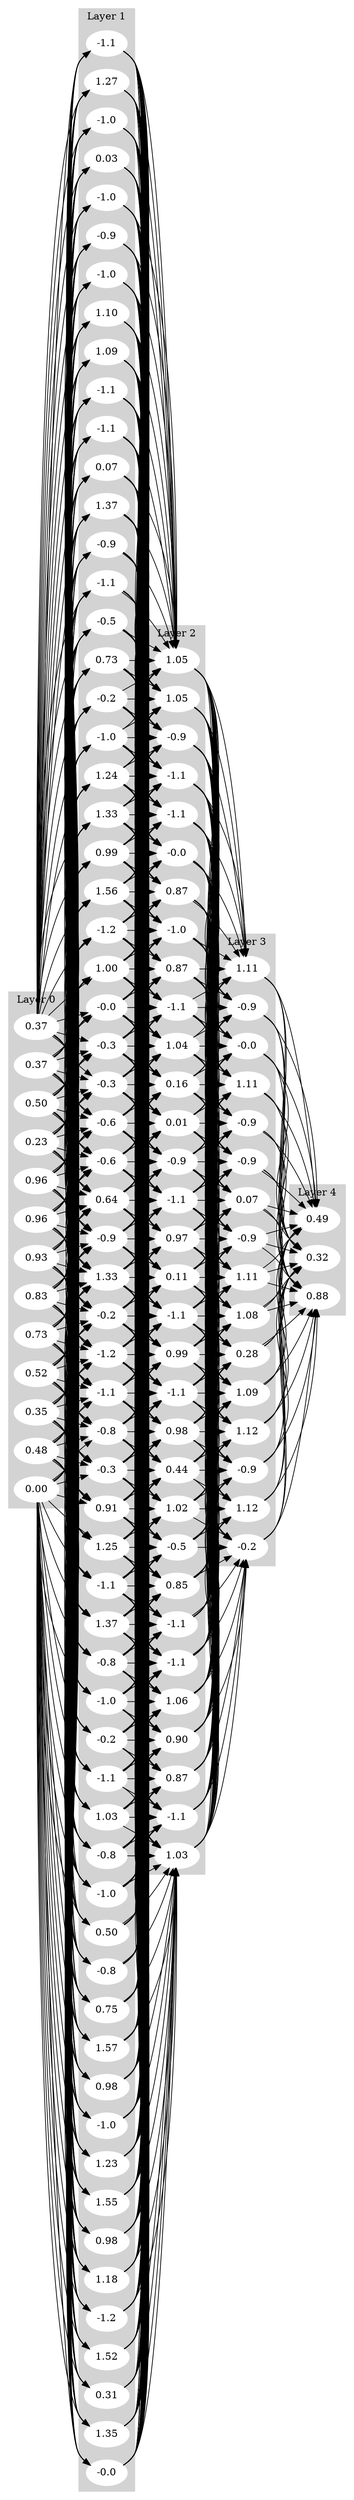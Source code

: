 digraph G {
  rankdir=LR;
  subgraph cluster_0 {
    style=filled;
    color=lightgrey;
    node [style=filled,color=white];
    i0h0 [style=filled, color=white, label="0.96"];
    i0h1 [style=filled, color=white, label="0.96"];
    i0h2 [style=filled, color=white, label="0.93"];
    i0h3 [style=filled, color=white, label="0.83"];
    i0h4 [style=filled, color=white, label="0.73"];
    i0h5 [style=filled, color=white, label="0.52"];
    i0h6 [style=filled, color=white, label="0.35"];
    i0h7 [style=filled, color=white, label="0.48"];
    i0h8 [style=filled, color=white, label="0.00"];
    i0h9 [style=filled, color=white, label="0.37"];
    i0h10 [style=filled, color=white, label="0.37"];
    i0h11 [style=filled, color=white, label="0.50"];
    i0h12 [style=filled, color=white, label="0.23"];
    label = "Layer 0";
  }
  subgraph cluster_1 {
    style=filled;
    color=lightgrey;
    node [style=filled,color=white];
    i1h0 [style=filled, color=white, label="1.09"];
    i1h1 [style=filled, color=white, label="-1.1"];
    i1h2 [style=filled, color=white, label="-1.1"];
    i1h3 [style=filled, color=white, label="0.07"];
    i1h4 [style=filled, color=white, label="1.37"];
    i1h5 [style=filled, color=white, label="-0.9"];
    i1h6 [style=filled, color=white, label="-1.1"];
    i1h7 [style=filled, color=white, label="-0.5"];
    i1h8 [style=filled, color=white, label="0.73"];
    i1h9 [style=filled, color=white, label="-0.2"];
    i1h10 [style=filled, color=white, label="-1.0"];
    i1h11 [style=filled, color=white, label="1.24"];
    i1h12 [style=filled, color=white, label="1.33"];
    i1h13 [style=filled, color=white, label="0.99"];
    i1h14 [style=filled, color=white, label="1.56"];
    i1h15 [style=filled, color=white, label="-1.2"];
    i1h16 [style=filled, color=white, label="1.00"];
    i1h17 [style=filled, color=white, label="-0.0"];
    i1h18 [style=filled, color=white, label="-0.3"];
    i1h19 [style=filled, color=white, label="-0.3"];
    i1h20 [style=filled, color=white, label="-0.6"];
    i1h21 [style=filled, color=white, label="-0.6"];
    i1h22 [style=filled, color=white, label="0.64"];
    i1h23 [style=filled, color=white, label="-0.9"];
    i1h24 [style=filled, color=white, label="1.33"];
    i1h25 [style=filled, color=white, label="-0.2"];
    i1h26 [style=filled, color=white, label="-1.2"];
    i1h27 [style=filled, color=white, label="-1.1"];
    i1h28 [style=filled, color=white, label="-0.8"];
    i1h29 [style=filled, color=white, label="-0.3"];
    i1h30 [style=filled, color=white, label="0.91"];
    i1h31 [style=filled, color=white, label="1.25"];
    i1h32 [style=filled, color=white, label="-1.1"];
    i1h33 [style=filled, color=white, label="1.37"];
    i1h34 [style=filled, color=white, label="-0.8"];
    i1h35 [style=filled, color=white, label="-1.0"];
    i1h36 [style=filled, color=white, label="-0.2"];
    i1h37 [style=filled, color=white, label="-1.1"];
    i1h38 [style=filled, color=white, label="1.03"];
    i1h39 [style=filled, color=white, label="-0.8"];
    i1h40 [style=filled, color=white, label="-1.0"];
    i1h41 [style=filled, color=white, label="0.50"];
    i1h42 [style=filled, color=white, label="-0.8"];
    i1h43 [style=filled, color=white, label="0.75"];
    i1h44 [style=filled, color=white, label="1.57"];
    i1h45 [style=filled, color=white, label="0.98"];
    i1h46 [style=filled, color=white, label="-1.0"];
    i1h47 [style=filled, color=white, label="1.23"];
    i1h48 [style=filled, color=white, label="1.55"];
    i1h49 [style=filled, color=white, label="0.98"];
    i1h50 [style=filled, color=white, label="1.18"];
    i1h51 [style=filled, color=white, label="-1.2"];
    i1h52 [style=filled, color=white, label="1.52"];
    i1h53 [style=filled, color=white, label="0.31"];
    i1h54 [style=filled, color=white, label="1.35"];
    i1h55 [style=filled, color=white, label="-0.0"];
    i1h56 [style=filled, color=white, label="-1.1"];
    i1h57 [style=filled, color=white, label="1.27"];
    i1h58 [style=filled, color=white, label="-1.0"];
    i1h59 [style=filled, color=white, label="0.03"];
    i1h60 [style=filled, color=white, label="-1.0"];
    i1h61 [style=filled, color=white, label="-0.9"];
    i1h62 [style=filled, color=white, label="-1.0"];
    i1h63 [style=filled, color=white, label="1.10"];
    label = "Layer 1";
  }
  subgraph cluster_2 {
    style=filled;
    color=lightgrey;
    node [style=filled,color=white];
    i2h0 [style=filled, color=white, label="0.87"];
    i2h1 [style=filled, color=white, label="-1.1"];
    i2h2 [style=filled, color=white, label="1.04"];
    i2h3 [style=filled, color=white, label="0.16"];
    i2h4 [style=filled, color=white, label="0.01"];
    i2h5 [style=filled, color=white, label="-0.9"];
    i2h6 [style=filled, color=white, label="-1.1"];
    i2h7 [style=filled, color=white, label="0.97"];
    i2h8 [style=filled, color=white, label="0.11"];
    i2h9 [style=filled, color=white, label="-1.1"];
    i2h10 [style=filled, color=white, label="0.99"];
    i2h11 [style=filled, color=white, label="-1.1"];
    i2h12 [style=filled, color=white, label="0.98"];
    i2h13 [style=filled, color=white, label="0.44"];
    i2h14 [style=filled, color=white, label="1.02"];
    i2h15 [style=filled, color=white, label="-0.5"];
    i2h16 [style=filled, color=white, label="0.85"];
    i2h17 [style=filled, color=white, label="-1.1"];
    i2h18 [style=filled, color=white, label="-1.1"];
    i2h19 [style=filled, color=white, label="1.06"];
    i2h20 [style=filled, color=white, label="0.90"];
    i2h21 [style=filled, color=white, label="0.87"];
    i2h22 [style=filled, color=white, label="-1.1"];
    i2h23 [style=filled, color=white, label="1.03"];
    i2h24 [style=filled, color=white, label="1.05"];
    i2h25 [style=filled, color=white, label="1.05"];
    i2h26 [style=filled, color=white, label="-0.9"];
    i2h27 [style=filled, color=white, label="-1.1"];
    i2h28 [style=filled, color=white, label="-1.1"];
    i2h29 [style=filled, color=white, label="-0.0"];
    i2h30 [style=filled, color=white, label="0.87"];
    i2h31 [style=filled, color=white, label="-1.0"];
    label = "Layer 2";
  }
  subgraph cluster_3 {
    style=filled;
    color=lightgrey;
    node [style=filled,color=white];
    i3h0 [style=filled, color=white, label="1.11"];
    i3h1 [style=filled, color=white, label="1.08"];
    i3h2 [style=filled, color=white, label="0.28"];
    i3h3 [style=filled, color=white, label="1.09"];
    i3h4 [style=filled, color=white, label="1.12"];
    i3h5 [style=filled, color=white, label="-0.9"];
    i3h6 [style=filled, color=white, label="1.12"];
    i3h7 [style=filled, color=white, label="-0.2"];
    i3h8 [style=filled, color=white, label="1.11"];
    i3h9 [style=filled, color=white, label="-0.9"];
    i3h10 [style=filled, color=white, label="-0.0"];
    i3h11 [style=filled, color=white, label="1.11"];
    i3h12 [style=filled, color=white, label="-0.9"];
    i3h13 [style=filled, color=white, label="-0.9"];
    i3h14 [style=filled, color=white, label="0.07"];
    i3h15 [style=filled, color=white, label="-0.9"];
    label = "Layer 3";
  }
  subgraph cluster_4 {
    style=filled;
    color=lightgrey;
    node [style=filled,color=white];
    i4h0 [style=filled, color=white, label="0.88"];
    i4h1 [style=filled, color=white, label="0.49"];
    i4h2 [style=filled, color=white, label="0.32"];
    label = "Layer 4";
  }
  i0h0 -> i1h0;
  i0h0 -> i1h1;
  i0h0 -> i1h2;
  i0h0 -> i1h3;
  i0h0 -> i1h4;
  i0h0 -> i1h5;
  i0h0 -> i1h6;
  i0h0 -> i1h7;
  i0h0 -> i1h8;
  i0h0 -> i1h9;
  i0h0 -> i1h10;
  i0h0 -> i1h11;
  i0h0 -> i1h12;
  i0h0 -> i1h13;
  i0h0 -> i1h14;
  i0h0 -> i1h15;
  i0h0 -> i1h16;
  i0h0 -> i1h17;
  i0h0 -> i1h18;
  i0h0 -> i1h19;
  i0h0 -> i1h20;
  i0h0 -> i1h21;
  i0h0 -> i1h22;
  i0h0 -> i1h23;
  i0h0 -> i1h24;
  i0h0 -> i1h25;
  i0h0 -> i1h26;
  i0h0 -> i1h27;
  i0h0 -> i1h28;
  i0h0 -> i1h29;
  i0h0 -> i1h30;
  i0h0 -> i1h31;
  i0h0 -> i1h32;
  i0h0 -> i1h33;
  i0h0 -> i1h34;
  i0h0 -> i1h35;
  i0h0 -> i1h36;
  i0h0 -> i1h37;
  i0h0 -> i1h38;
  i0h0 -> i1h39;
  i0h0 -> i1h40;
  i0h0 -> i1h41;
  i0h0 -> i1h42;
  i0h0 -> i1h43;
  i0h0 -> i1h44;
  i0h0 -> i1h45;
  i0h0 -> i1h46;
  i0h0 -> i1h47;
  i0h0 -> i1h48;
  i0h0 -> i1h49;
  i0h0 -> i1h50;
  i0h0 -> i1h51;
  i0h0 -> i1h52;
  i0h0 -> i1h53;
  i0h0 -> i1h54;
  i0h0 -> i1h55;
  i0h0 -> i1h56;
  i0h0 -> i1h57;
  i0h0 -> i1h58;
  i0h0 -> i1h59;
  i0h0 -> i1h60;
  i0h0 -> i1h61;
  i0h0 -> i1h62;
  i0h0 -> i1h63;
  i0h1 -> i1h0;
  i0h1 -> i1h1;
  i0h1 -> i1h2;
  i0h1 -> i1h3;
  i0h1 -> i1h4;
  i0h1 -> i1h5;
  i0h1 -> i1h6;
  i0h1 -> i1h7;
  i0h1 -> i1h8;
  i0h1 -> i1h9;
  i0h1 -> i1h10;
  i0h1 -> i1h11;
  i0h1 -> i1h12;
  i0h1 -> i1h13;
  i0h1 -> i1h14;
  i0h1 -> i1h15;
  i0h1 -> i1h16;
  i0h1 -> i1h17;
  i0h1 -> i1h18;
  i0h1 -> i1h19;
  i0h1 -> i1h20;
  i0h1 -> i1h21;
  i0h1 -> i1h22;
  i0h1 -> i1h23;
  i0h1 -> i1h24;
  i0h1 -> i1h25;
  i0h1 -> i1h26;
  i0h1 -> i1h27;
  i0h1 -> i1h28;
  i0h1 -> i1h29;
  i0h1 -> i1h30;
  i0h1 -> i1h31;
  i0h1 -> i1h32;
  i0h1 -> i1h33;
  i0h1 -> i1h34;
  i0h1 -> i1h35;
  i0h1 -> i1h36;
  i0h1 -> i1h37;
  i0h1 -> i1h38;
  i0h1 -> i1h39;
  i0h1 -> i1h40;
  i0h1 -> i1h41;
  i0h1 -> i1h42;
  i0h1 -> i1h43;
  i0h1 -> i1h44;
  i0h1 -> i1h45;
  i0h1 -> i1h46;
  i0h1 -> i1h47;
  i0h1 -> i1h48;
  i0h1 -> i1h49;
  i0h1 -> i1h50;
  i0h1 -> i1h51;
  i0h1 -> i1h52;
  i0h1 -> i1h53;
  i0h1 -> i1h54;
  i0h1 -> i1h55;
  i0h1 -> i1h56;
  i0h1 -> i1h57;
  i0h1 -> i1h58;
  i0h1 -> i1h59;
  i0h1 -> i1h60;
  i0h1 -> i1h61;
  i0h1 -> i1h62;
  i0h1 -> i1h63;
  i0h2 -> i1h0;
  i0h2 -> i1h1;
  i0h2 -> i1h2;
  i0h2 -> i1h3;
  i0h2 -> i1h4;
  i0h2 -> i1h5;
  i0h2 -> i1h6;
  i0h2 -> i1h7;
  i0h2 -> i1h8;
  i0h2 -> i1h9;
  i0h2 -> i1h10;
  i0h2 -> i1h11;
  i0h2 -> i1h12;
  i0h2 -> i1h13;
  i0h2 -> i1h14;
  i0h2 -> i1h15;
  i0h2 -> i1h16;
  i0h2 -> i1h17;
  i0h2 -> i1h18;
  i0h2 -> i1h19;
  i0h2 -> i1h20;
  i0h2 -> i1h21;
  i0h2 -> i1h22;
  i0h2 -> i1h23;
  i0h2 -> i1h24;
  i0h2 -> i1h25;
  i0h2 -> i1h26;
  i0h2 -> i1h27;
  i0h2 -> i1h28;
  i0h2 -> i1h29;
  i0h2 -> i1h30;
  i0h2 -> i1h31;
  i0h2 -> i1h32;
  i0h2 -> i1h33;
  i0h2 -> i1h34;
  i0h2 -> i1h35;
  i0h2 -> i1h36;
  i0h2 -> i1h37;
  i0h2 -> i1h38;
  i0h2 -> i1h39;
  i0h2 -> i1h40;
  i0h2 -> i1h41;
  i0h2 -> i1h42;
  i0h2 -> i1h43;
  i0h2 -> i1h44;
  i0h2 -> i1h45;
  i0h2 -> i1h46;
  i0h2 -> i1h47;
  i0h2 -> i1h48;
  i0h2 -> i1h49;
  i0h2 -> i1h50;
  i0h2 -> i1h51;
  i0h2 -> i1h52;
  i0h2 -> i1h53;
  i0h2 -> i1h54;
  i0h2 -> i1h55;
  i0h2 -> i1h56;
  i0h2 -> i1h57;
  i0h2 -> i1h58;
  i0h2 -> i1h59;
  i0h2 -> i1h60;
  i0h2 -> i1h61;
  i0h2 -> i1h62;
  i0h2 -> i1h63;
  i0h3 -> i1h0;
  i0h3 -> i1h1;
  i0h3 -> i1h2;
  i0h3 -> i1h3;
  i0h3 -> i1h4;
  i0h3 -> i1h5;
  i0h3 -> i1h6;
  i0h3 -> i1h7;
  i0h3 -> i1h8;
  i0h3 -> i1h9;
  i0h3 -> i1h10;
  i0h3 -> i1h11;
  i0h3 -> i1h12;
  i0h3 -> i1h13;
  i0h3 -> i1h14;
  i0h3 -> i1h15;
  i0h3 -> i1h16;
  i0h3 -> i1h17;
  i0h3 -> i1h18;
  i0h3 -> i1h19;
  i0h3 -> i1h20;
  i0h3 -> i1h21;
  i0h3 -> i1h22;
  i0h3 -> i1h23;
  i0h3 -> i1h24;
  i0h3 -> i1h25;
  i0h3 -> i1h26;
  i0h3 -> i1h27;
  i0h3 -> i1h28;
  i0h3 -> i1h29;
  i0h3 -> i1h30;
  i0h3 -> i1h31;
  i0h3 -> i1h32;
  i0h3 -> i1h33;
  i0h3 -> i1h34;
  i0h3 -> i1h35;
  i0h3 -> i1h36;
  i0h3 -> i1h37;
  i0h3 -> i1h38;
  i0h3 -> i1h39;
  i0h3 -> i1h40;
  i0h3 -> i1h41;
  i0h3 -> i1h42;
  i0h3 -> i1h43;
  i0h3 -> i1h44;
  i0h3 -> i1h45;
  i0h3 -> i1h46;
  i0h3 -> i1h47;
  i0h3 -> i1h48;
  i0h3 -> i1h49;
  i0h3 -> i1h50;
  i0h3 -> i1h51;
  i0h3 -> i1h52;
  i0h3 -> i1h53;
  i0h3 -> i1h54;
  i0h3 -> i1h55;
  i0h3 -> i1h56;
  i0h3 -> i1h57;
  i0h3 -> i1h58;
  i0h3 -> i1h59;
  i0h3 -> i1h60;
  i0h3 -> i1h61;
  i0h3 -> i1h62;
  i0h3 -> i1h63;
  i0h4 -> i1h0;
  i0h4 -> i1h1;
  i0h4 -> i1h2;
  i0h4 -> i1h3;
  i0h4 -> i1h4;
  i0h4 -> i1h5;
  i0h4 -> i1h6;
  i0h4 -> i1h7;
  i0h4 -> i1h8;
  i0h4 -> i1h9;
  i0h4 -> i1h10;
  i0h4 -> i1h11;
  i0h4 -> i1h12;
  i0h4 -> i1h13;
  i0h4 -> i1h14;
  i0h4 -> i1h15;
  i0h4 -> i1h16;
  i0h4 -> i1h17;
  i0h4 -> i1h18;
  i0h4 -> i1h19;
  i0h4 -> i1h20;
  i0h4 -> i1h21;
  i0h4 -> i1h22;
  i0h4 -> i1h23;
  i0h4 -> i1h24;
  i0h4 -> i1h25;
  i0h4 -> i1h26;
  i0h4 -> i1h27;
  i0h4 -> i1h28;
  i0h4 -> i1h29;
  i0h4 -> i1h30;
  i0h4 -> i1h31;
  i0h4 -> i1h32;
  i0h4 -> i1h33;
  i0h4 -> i1h34;
  i0h4 -> i1h35;
  i0h4 -> i1h36;
  i0h4 -> i1h37;
  i0h4 -> i1h38;
  i0h4 -> i1h39;
  i0h4 -> i1h40;
  i0h4 -> i1h41;
  i0h4 -> i1h42;
  i0h4 -> i1h43;
  i0h4 -> i1h44;
  i0h4 -> i1h45;
  i0h4 -> i1h46;
  i0h4 -> i1h47;
  i0h4 -> i1h48;
  i0h4 -> i1h49;
  i0h4 -> i1h50;
  i0h4 -> i1h51;
  i0h4 -> i1h52;
  i0h4 -> i1h53;
  i0h4 -> i1h54;
  i0h4 -> i1h55;
  i0h4 -> i1h56;
  i0h4 -> i1h57;
  i0h4 -> i1h58;
  i0h4 -> i1h59;
  i0h4 -> i1h60;
  i0h4 -> i1h61;
  i0h4 -> i1h62;
  i0h4 -> i1h63;
  i0h5 -> i1h0;
  i0h5 -> i1h1;
  i0h5 -> i1h2;
  i0h5 -> i1h3;
  i0h5 -> i1h4;
  i0h5 -> i1h5;
  i0h5 -> i1h6;
  i0h5 -> i1h7;
  i0h5 -> i1h8;
  i0h5 -> i1h9;
  i0h5 -> i1h10;
  i0h5 -> i1h11;
  i0h5 -> i1h12;
  i0h5 -> i1h13;
  i0h5 -> i1h14;
  i0h5 -> i1h15;
  i0h5 -> i1h16;
  i0h5 -> i1h17;
  i0h5 -> i1h18;
  i0h5 -> i1h19;
  i0h5 -> i1h20;
  i0h5 -> i1h21;
  i0h5 -> i1h22;
  i0h5 -> i1h23;
  i0h5 -> i1h24;
  i0h5 -> i1h25;
  i0h5 -> i1h26;
  i0h5 -> i1h27;
  i0h5 -> i1h28;
  i0h5 -> i1h29;
  i0h5 -> i1h30;
  i0h5 -> i1h31;
  i0h5 -> i1h32;
  i0h5 -> i1h33;
  i0h5 -> i1h34;
  i0h5 -> i1h35;
  i0h5 -> i1h36;
  i0h5 -> i1h37;
  i0h5 -> i1h38;
  i0h5 -> i1h39;
  i0h5 -> i1h40;
  i0h5 -> i1h41;
  i0h5 -> i1h42;
  i0h5 -> i1h43;
  i0h5 -> i1h44;
  i0h5 -> i1h45;
  i0h5 -> i1h46;
  i0h5 -> i1h47;
  i0h5 -> i1h48;
  i0h5 -> i1h49;
  i0h5 -> i1h50;
  i0h5 -> i1h51;
  i0h5 -> i1h52;
  i0h5 -> i1h53;
  i0h5 -> i1h54;
  i0h5 -> i1h55;
  i0h5 -> i1h56;
  i0h5 -> i1h57;
  i0h5 -> i1h58;
  i0h5 -> i1h59;
  i0h5 -> i1h60;
  i0h5 -> i1h61;
  i0h5 -> i1h62;
  i0h5 -> i1h63;
  i0h6 -> i1h0;
  i0h6 -> i1h1;
  i0h6 -> i1h2;
  i0h6 -> i1h3;
  i0h6 -> i1h4;
  i0h6 -> i1h5;
  i0h6 -> i1h6;
  i0h6 -> i1h7;
  i0h6 -> i1h8;
  i0h6 -> i1h9;
  i0h6 -> i1h10;
  i0h6 -> i1h11;
  i0h6 -> i1h12;
  i0h6 -> i1h13;
  i0h6 -> i1h14;
  i0h6 -> i1h15;
  i0h6 -> i1h16;
  i0h6 -> i1h17;
  i0h6 -> i1h18;
  i0h6 -> i1h19;
  i0h6 -> i1h20;
  i0h6 -> i1h21;
  i0h6 -> i1h22;
  i0h6 -> i1h23;
  i0h6 -> i1h24;
  i0h6 -> i1h25;
  i0h6 -> i1h26;
  i0h6 -> i1h27;
  i0h6 -> i1h28;
  i0h6 -> i1h29;
  i0h6 -> i1h30;
  i0h6 -> i1h31;
  i0h6 -> i1h32;
  i0h6 -> i1h33;
  i0h6 -> i1h34;
  i0h6 -> i1h35;
  i0h6 -> i1h36;
  i0h6 -> i1h37;
  i0h6 -> i1h38;
  i0h6 -> i1h39;
  i0h6 -> i1h40;
  i0h6 -> i1h41;
  i0h6 -> i1h42;
  i0h6 -> i1h43;
  i0h6 -> i1h44;
  i0h6 -> i1h45;
  i0h6 -> i1h46;
  i0h6 -> i1h47;
  i0h6 -> i1h48;
  i0h6 -> i1h49;
  i0h6 -> i1h50;
  i0h6 -> i1h51;
  i0h6 -> i1h52;
  i0h6 -> i1h53;
  i0h6 -> i1h54;
  i0h6 -> i1h55;
  i0h6 -> i1h56;
  i0h6 -> i1h57;
  i0h6 -> i1h58;
  i0h6 -> i1h59;
  i0h6 -> i1h60;
  i0h6 -> i1h61;
  i0h6 -> i1h62;
  i0h6 -> i1h63;
  i0h7 -> i1h0;
  i0h7 -> i1h1;
  i0h7 -> i1h2;
  i0h7 -> i1h3;
  i0h7 -> i1h4;
  i0h7 -> i1h5;
  i0h7 -> i1h6;
  i0h7 -> i1h7;
  i0h7 -> i1h8;
  i0h7 -> i1h9;
  i0h7 -> i1h10;
  i0h7 -> i1h11;
  i0h7 -> i1h12;
  i0h7 -> i1h13;
  i0h7 -> i1h14;
  i0h7 -> i1h15;
  i0h7 -> i1h16;
  i0h7 -> i1h17;
  i0h7 -> i1h18;
  i0h7 -> i1h19;
  i0h7 -> i1h20;
  i0h7 -> i1h21;
  i0h7 -> i1h22;
  i0h7 -> i1h23;
  i0h7 -> i1h24;
  i0h7 -> i1h25;
  i0h7 -> i1h26;
  i0h7 -> i1h27;
  i0h7 -> i1h28;
  i0h7 -> i1h29;
  i0h7 -> i1h30;
  i0h7 -> i1h31;
  i0h7 -> i1h32;
  i0h7 -> i1h33;
  i0h7 -> i1h34;
  i0h7 -> i1h35;
  i0h7 -> i1h36;
  i0h7 -> i1h37;
  i0h7 -> i1h38;
  i0h7 -> i1h39;
  i0h7 -> i1h40;
  i0h7 -> i1h41;
  i0h7 -> i1h42;
  i0h7 -> i1h43;
  i0h7 -> i1h44;
  i0h7 -> i1h45;
  i0h7 -> i1h46;
  i0h7 -> i1h47;
  i0h7 -> i1h48;
  i0h7 -> i1h49;
  i0h7 -> i1h50;
  i0h7 -> i1h51;
  i0h7 -> i1h52;
  i0h7 -> i1h53;
  i0h7 -> i1h54;
  i0h7 -> i1h55;
  i0h7 -> i1h56;
  i0h7 -> i1h57;
  i0h7 -> i1h58;
  i0h7 -> i1h59;
  i0h7 -> i1h60;
  i0h7 -> i1h61;
  i0h7 -> i1h62;
  i0h7 -> i1h63;
  i0h8 -> i1h0;
  i0h8 -> i1h1;
  i0h8 -> i1h2;
  i0h8 -> i1h3;
  i0h8 -> i1h4;
  i0h8 -> i1h5;
  i0h8 -> i1h6;
  i0h8 -> i1h7;
  i0h8 -> i1h8;
  i0h8 -> i1h9;
  i0h8 -> i1h10;
  i0h8 -> i1h11;
  i0h8 -> i1h12;
  i0h8 -> i1h13;
  i0h8 -> i1h14;
  i0h8 -> i1h15;
  i0h8 -> i1h16;
  i0h8 -> i1h17;
  i0h8 -> i1h18;
  i0h8 -> i1h19;
  i0h8 -> i1h20;
  i0h8 -> i1h21;
  i0h8 -> i1h22;
  i0h8 -> i1h23;
  i0h8 -> i1h24;
  i0h8 -> i1h25;
  i0h8 -> i1h26;
  i0h8 -> i1h27;
  i0h8 -> i1h28;
  i0h8 -> i1h29;
  i0h8 -> i1h30;
  i0h8 -> i1h31;
  i0h8 -> i1h32;
  i0h8 -> i1h33;
  i0h8 -> i1h34;
  i0h8 -> i1h35;
  i0h8 -> i1h36;
  i0h8 -> i1h37;
  i0h8 -> i1h38;
  i0h8 -> i1h39;
  i0h8 -> i1h40;
  i0h8 -> i1h41;
  i0h8 -> i1h42;
  i0h8 -> i1h43;
  i0h8 -> i1h44;
  i0h8 -> i1h45;
  i0h8 -> i1h46;
  i0h8 -> i1h47;
  i0h8 -> i1h48;
  i0h8 -> i1h49;
  i0h8 -> i1h50;
  i0h8 -> i1h51;
  i0h8 -> i1h52;
  i0h8 -> i1h53;
  i0h8 -> i1h54;
  i0h8 -> i1h55;
  i0h8 -> i1h56;
  i0h8 -> i1h57;
  i0h8 -> i1h58;
  i0h8 -> i1h59;
  i0h8 -> i1h60;
  i0h8 -> i1h61;
  i0h8 -> i1h62;
  i0h8 -> i1h63;
  i0h9 -> i1h0;
  i0h9 -> i1h1;
  i0h9 -> i1h2;
  i0h9 -> i1h3;
  i0h9 -> i1h4;
  i0h9 -> i1h5;
  i0h9 -> i1h6;
  i0h9 -> i1h7;
  i0h9 -> i1h8;
  i0h9 -> i1h9;
  i0h9 -> i1h10;
  i0h9 -> i1h11;
  i0h9 -> i1h12;
  i0h9 -> i1h13;
  i0h9 -> i1h14;
  i0h9 -> i1h15;
  i0h9 -> i1h16;
  i0h9 -> i1h17;
  i0h9 -> i1h18;
  i0h9 -> i1h19;
  i0h9 -> i1h20;
  i0h9 -> i1h21;
  i0h9 -> i1h22;
  i0h9 -> i1h23;
  i0h9 -> i1h24;
  i0h9 -> i1h25;
  i0h9 -> i1h26;
  i0h9 -> i1h27;
  i0h9 -> i1h28;
  i0h9 -> i1h29;
  i0h9 -> i1h30;
  i0h9 -> i1h31;
  i0h9 -> i1h32;
  i0h9 -> i1h33;
  i0h9 -> i1h34;
  i0h9 -> i1h35;
  i0h9 -> i1h36;
  i0h9 -> i1h37;
  i0h9 -> i1h38;
  i0h9 -> i1h39;
  i0h9 -> i1h40;
  i0h9 -> i1h41;
  i0h9 -> i1h42;
  i0h9 -> i1h43;
  i0h9 -> i1h44;
  i0h9 -> i1h45;
  i0h9 -> i1h46;
  i0h9 -> i1h47;
  i0h9 -> i1h48;
  i0h9 -> i1h49;
  i0h9 -> i1h50;
  i0h9 -> i1h51;
  i0h9 -> i1h52;
  i0h9 -> i1h53;
  i0h9 -> i1h54;
  i0h9 -> i1h55;
  i0h9 -> i1h56;
  i0h9 -> i1h57;
  i0h9 -> i1h58;
  i0h9 -> i1h59;
  i0h9 -> i1h60;
  i0h9 -> i1h61;
  i0h9 -> i1h62;
  i0h9 -> i1h63;
  i0h10 -> i1h0;
  i0h10 -> i1h1;
  i0h10 -> i1h2;
  i0h10 -> i1h3;
  i0h10 -> i1h4;
  i0h10 -> i1h5;
  i0h10 -> i1h6;
  i0h10 -> i1h7;
  i0h10 -> i1h8;
  i0h10 -> i1h9;
  i0h10 -> i1h10;
  i0h10 -> i1h11;
  i0h10 -> i1h12;
  i0h10 -> i1h13;
  i0h10 -> i1h14;
  i0h10 -> i1h15;
  i0h10 -> i1h16;
  i0h10 -> i1h17;
  i0h10 -> i1h18;
  i0h10 -> i1h19;
  i0h10 -> i1h20;
  i0h10 -> i1h21;
  i0h10 -> i1h22;
  i0h10 -> i1h23;
  i0h10 -> i1h24;
  i0h10 -> i1h25;
  i0h10 -> i1h26;
  i0h10 -> i1h27;
  i0h10 -> i1h28;
  i0h10 -> i1h29;
  i0h10 -> i1h30;
  i0h10 -> i1h31;
  i0h10 -> i1h32;
  i0h10 -> i1h33;
  i0h10 -> i1h34;
  i0h10 -> i1h35;
  i0h10 -> i1h36;
  i0h10 -> i1h37;
  i0h10 -> i1h38;
  i0h10 -> i1h39;
  i0h10 -> i1h40;
  i0h10 -> i1h41;
  i0h10 -> i1h42;
  i0h10 -> i1h43;
  i0h10 -> i1h44;
  i0h10 -> i1h45;
  i0h10 -> i1h46;
  i0h10 -> i1h47;
  i0h10 -> i1h48;
  i0h10 -> i1h49;
  i0h10 -> i1h50;
  i0h10 -> i1h51;
  i0h10 -> i1h52;
  i0h10 -> i1h53;
  i0h10 -> i1h54;
  i0h10 -> i1h55;
  i0h10 -> i1h56;
  i0h10 -> i1h57;
  i0h10 -> i1h58;
  i0h10 -> i1h59;
  i0h10 -> i1h60;
  i0h10 -> i1h61;
  i0h10 -> i1h62;
  i0h10 -> i1h63;
  i0h11 -> i1h0;
  i0h11 -> i1h1;
  i0h11 -> i1h2;
  i0h11 -> i1h3;
  i0h11 -> i1h4;
  i0h11 -> i1h5;
  i0h11 -> i1h6;
  i0h11 -> i1h7;
  i0h11 -> i1h8;
  i0h11 -> i1h9;
  i0h11 -> i1h10;
  i0h11 -> i1h11;
  i0h11 -> i1h12;
  i0h11 -> i1h13;
  i0h11 -> i1h14;
  i0h11 -> i1h15;
  i0h11 -> i1h16;
  i0h11 -> i1h17;
  i0h11 -> i1h18;
  i0h11 -> i1h19;
  i0h11 -> i1h20;
  i0h11 -> i1h21;
  i0h11 -> i1h22;
  i0h11 -> i1h23;
  i0h11 -> i1h24;
  i0h11 -> i1h25;
  i0h11 -> i1h26;
  i0h11 -> i1h27;
  i0h11 -> i1h28;
  i0h11 -> i1h29;
  i0h11 -> i1h30;
  i0h11 -> i1h31;
  i0h11 -> i1h32;
  i0h11 -> i1h33;
  i0h11 -> i1h34;
  i0h11 -> i1h35;
  i0h11 -> i1h36;
  i0h11 -> i1h37;
  i0h11 -> i1h38;
  i0h11 -> i1h39;
  i0h11 -> i1h40;
  i0h11 -> i1h41;
  i0h11 -> i1h42;
  i0h11 -> i1h43;
  i0h11 -> i1h44;
  i0h11 -> i1h45;
  i0h11 -> i1h46;
  i0h11 -> i1h47;
  i0h11 -> i1h48;
  i0h11 -> i1h49;
  i0h11 -> i1h50;
  i0h11 -> i1h51;
  i0h11 -> i1h52;
  i0h11 -> i1h53;
  i0h11 -> i1h54;
  i0h11 -> i1h55;
  i0h11 -> i1h56;
  i0h11 -> i1h57;
  i0h11 -> i1h58;
  i0h11 -> i1h59;
  i0h11 -> i1h60;
  i0h11 -> i1h61;
  i0h11 -> i1h62;
  i0h11 -> i1h63;
  i0h12 -> i1h0;
  i0h12 -> i1h1;
  i0h12 -> i1h2;
  i0h12 -> i1h3;
  i0h12 -> i1h4;
  i0h12 -> i1h5;
  i0h12 -> i1h6;
  i0h12 -> i1h7;
  i0h12 -> i1h8;
  i0h12 -> i1h9;
  i0h12 -> i1h10;
  i0h12 -> i1h11;
  i0h12 -> i1h12;
  i0h12 -> i1h13;
  i0h12 -> i1h14;
  i0h12 -> i1h15;
  i0h12 -> i1h16;
  i0h12 -> i1h17;
  i0h12 -> i1h18;
  i0h12 -> i1h19;
  i0h12 -> i1h20;
  i0h12 -> i1h21;
  i0h12 -> i1h22;
  i0h12 -> i1h23;
  i0h12 -> i1h24;
  i0h12 -> i1h25;
  i0h12 -> i1h26;
  i0h12 -> i1h27;
  i0h12 -> i1h28;
  i0h12 -> i1h29;
  i0h12 -> i1h30;
  i0h12 -> i1h31;
  i0h12 -> i1h32;
  i0h12 -> i1h33;
  i0h12 -> i1h34;
  i0h12 -> i1h35;
  i0h12 -> i1h36;
  i0h12 -> i1h37;
  i0h12 -> i1h38;
  i0h12 -> i1h39;
  i0h12 -> i1h40;
  i0h12 -> i1h41;
  i0h12 -> i1h42;
  i0h12 -> i1h43;
  i0h12 -> i1h44;
  i0h12 -> i1h45;
  i0h12 -> i1h46;
  i0h12 -> i1h47;
  i0h12 -> i1h48;
  i0h12 -> i1h49;
  i0h12 -> i1h50;
  i0h12 -> i1h51;
  i0h12 -> i1h52;
  i0h12 -> i1h53;
  i0h12 -> i1h54;
  i0h12 -> i1h55;
  i0h12 -> i1h56;
  i0h12 -> i1h57;
  i0h12 -> i1h58;
  i0h12 -> i1h59;
  i0h12 -> i1h60;
  i0h12 -> i1h61;
  i0h12 -> i1h62;
  i0h12 -> i1h63;
  i1h0 -> i2h0;
  i1h0 -> i2h1;
  i1h0 -> i2h2;
  i1h0 -> i2h3;
  i1h0 -> i2h4;
  i1h0 -> i2h5;
  i1h0 -> i2h6;
  i1h0 -> i2h7;
  i1h0 -> i2h8;
  i1h0 -> i2h9;
  i1h0 -> i2h10;
  i1h0 -> i2h11;
  i1h0 -> i2h12;
  i1h0 -> i2h13;
  i1h0 -> i2h14;
  i1h0 -> i2h15;
  i1h0 -> i2h16;
  i1h0 -> i2h17;
  i1h0 -> i2h18;
  i1h0 -> i2h19;
  i1h0 -> i2h20;
  i1h0 -> i2h21;
  i1h0 -> i2h22;
  i1h0 -> i2h23;
  i1h0 -> i2h24;
  i1h0 -> i2h25;
  i1h0 -> i2h26;
  i1h0 -> i2h27;
  i1h0 -> i2h28;
  i1h0 -> i2h29;
  i1h0 -> i2h30;
  i1h0 -> i2h31;
  i1h1 -> i2h0;
  i1h1 -> i2h1;
  i1h1 -> i2h2;
  i1h1 -> i2h3;
  i1h1 -> i2h4;
  i1h1 -> i2h5;
  i1h1 -> i2h6;
  i1h1 -> i2h7;
  i1h1 -> i2h8;
  i1h1 -> i2h9;
  i1h1 -> i2h10;
  i1h1 -> i2h11;
  i1h1 -> i2h12;
  i1h1 -> i2h13;
  i1h1 -> i2h14;
  i1h1 -> i2h15;
  i1h1 -> i2h16;
  i1h1 -> i2h17;
  i1h1 -> i2h18;
  i1h1 -> i2h19;
  i1h1 -> i2h20;
  i1h1 -> i2h21;
  i1h1 -> i2h22;
  i1h1 -> i2h23;
  i1h1 -> i2h24;
  i1h1 -> i2h25;
  i1h1 -> i2h26;
  i1h1 -> i2h27;
  i1h1 -> i2h28;
  i1h1 -> i2h29;
  i1h1 -> i2h30;
  i1h1 -> i2h31;
  i1h2 -> i2h0;
  i1h2 -> i2h1;
  i1h2 -> i2h2;
  i1h2 -> i2h3;
  i1h2 -> i2h4;
  i1h2 -> i2h5;
  i1h2 -> i2h6;
  i1h2 -> i2h7;
  i1h2 -> i2h8;
  i1h2 -> i2h9;
  i1h2 -> i2h10;
  i1h2 -> i2h11;
  i1h2 -> i2h12;
  i1h2 -> i2h13;
  i1h2 -> i2h14;
  i1h2 -> i2h15;
  i1h2 -> i2h16;
  i1h2 -> i2h17;
  i1h2 -> i2h18;
  i1h2 -> i2h19;
  i1h2 -> i2h20;
  i1h2 -> i2h21;
  i1h2 -> i2h22;
  i1h2 -> i2h23;
  i1h2 -> i2h24;
  i1h2 -> i2h25;
  i1h2 -> i2h26;
  i1h2 -> i2h27;
  i1h2 -> i2h28;
  i1h2 -> i2h29;
  i1h2 -> i2h30;
  i1h2 -> i2h31;
  i1h3 -> i2h0;
  i1h3 -> i2h1;
  i1h3 -> i2h2;
  i1h3 -> i2h3;
  i1h3 -> i2h4;
  i1h3 -> i2h5;
  i1h3 -> i2h6;
  i1h3 -> i2h7;
  i1h3 -> i2h8;
  i1h3 -> i2h9;
  i1h3 -> i2h10;
  i1h3 -> i2h11;
  i1h3 -> i2h12;
  i1h3 -> i2h13;
  i1h3 -> i2h14;
  i1h3 -> i2h15;
  i1h3 -> i2h16;
  i1h3 -> i2h17;
  i1h3 -> i2h18;
  i1h3 -> i2h19;
  i1h3 -> i2h20;
  i1h3 -> i2h21;
  i1h3 -> i2h22;
  i1h3 -> i2h23;
  i1h3 -> i2h24;
  i1h3 -> i2h25;
  i1h3 -> i2h26;
  i1h3 -> i2h27;
  i1h3 -> i2h28;
  i1h3 -> i2h29;
  i1h3 -> i2h30;
  i1h3 -> i2h31;
  i1h4 -> i2h0;
  i1h4 -> i2h1;
  i1h4 -> i2h2;
  i1h4 -> i2h3;
  i1h4 -> i2h4;
  i1h4 -> i2h5;
  i1h4 -> i2h6;
  i1h4 -> i2h7;
  i1h4 -> i2h8;
  i1h4 -> i2h9;
  i1h4 -> i2h10;
  i1h4 -> i2h11;
  i1h4 -> i2h12;
  i1h4 -> i2h13;
  i1h4 -> i2h14;
  i1h4 -> i2h15;
  i1h4 -> i2h16;
  i1h4 -> i2h17;
  i1h4 -> i2h18;
  i1h4 -> i2h19;
  i1h4 -> i2h20;
  i1h4 -> i2h21;
  i1h4 -> i2h22;
  i1h4 -> i2h23;
  i1h4 -> i2h24;
  i1h4 -> i2h25;
  i1h4 -> i2h26;
  i1h4 -> i2h27;
  i1h4 -> i2h28;
  i1h4 -> i2h29;
  i1h4 -> i2h30;
  i1h4 -> i2h31;
  i1h5 -> i2h0;
  i1h5 -> i2h1;
  i1h5 -> i2h2;
  i1h5 -> i2h3;
  i1h5 -> i2h4;
  i1h5 -> i2h5;
  i1h5 -> i2h6;
  i1h5 -> i2h7;
  i1h5 -> i2h8;
  i1h5 -> i2h9;
  i1h5 -> i2h10;
  i1h5 -> i2h11;
  i1h5 -> i2h12;
  i1h5 -> i2h13;
  i1h5 -> i2h14;
  i1h5 -> i2h15;
  i1h5 -> i2h16;
  i1h5 -> i2h17;
  i1h5 -> i2h18;
  i1h5 -> i2h19;
  i1h5 -> i2h20;
  i1h5 -> i2h21;
  i1h5 -> i2h22;
  i1h5 -> i2h23;
  i1h5 -> i2h24;
  i1h5 -> i2h25;
  i1h5 -> i2h26;
  i1h5 -> i2h27;
  i1h5 -> i2h28;
  i1h5 -> i2h29;
  i1h5 -> i2h30;
  i1h5 -> i2h31;
  i1h6 -> i2h0;
  i1h6 -> i2h1;
  i1h6 -> i2h2;
  i1h6 -> i2h3;
  i1h6 -> i2h4;
  i1h6 -> i2h5;
  i1h6 -> i2h6;
  i1h6 -> i2h7;
  i1h6 -> i2h8;
  i1h6 -> i2h9;
  i1h6 -> i2h10;
  i1h6 -> i2h11;
  i1h6 -> i2h12;
  i1h6 -> i2h13;
  i1h6 -> i2h14;
  i1h6 -> i2h15;
  i1h6 -> i2h16;
  i1h6 -> i2h17;
  i1h6 -> i2h18;
  i1h6 -> i2h19;
  i1h6 -> i2h20;
  i1h6 -> i2h21;
  i1h6 -> i2h22;
  i1h6 -> i2h23;
  i1h6 -> i2h24;
  i1h6 -> i2h25;
  i1h6 -> i2h26;
  i1h6 -> i2h27;
  i1h6 -> i2h28;
  i1h6 -> i2h29;
  i1h6 -> i2h30;
  i1h6 -> i2h31;
  i1h7 -> i2h0;
  i1h7 -> i2h1;
  i1h7 -> i2h2;
  i1h7 -> i2h3;
  i1h7 -> i2h4;
  i1h7 -> i2h5;
  i1h7 -> i2h6;
  i1h7 -> i2h7;
  i1h7 -> i2h8;
  i1h7 -> i2h9;
  i1h7 -> i2h10;
  i1h7 -> i2h11;
  i1h7 -> i2h12;
  i1h7 -> i2h13;
  i1h7 -> i2h14;
  i1h7 -> i2h15;
  i1h7 -> i2h16;
  i1h7 -> i2h17;
  i1h7 -> i2h18;
  i1h7 -> i2h19;
  i1h7 -> i2h20;
  i1h7 -> i2h21;
  i1h7 -> i2h22;
  i1h7 -> i2h23;
  i1h7 -> i2h24;
  i1h7 -> i2h25;
  i1h7 -> i2h26;
  i1h7 -> i2h27;
  i1h7 -> i2h28;
  i1h7 -> i2h29;
  i1h7 -> i2h30;
  i1h7 -> i2h31;
  i1h8 -> i2h0;
  i1h8 -> i2h1;
  i1h8 -> i2h2;
  i1h8 -> i2h3;
  i1h8 -> i2h4;
  i1h8 -> i2h5;
  i1h8 -> i2h6;
  i1h8 -> i2h7;
  i1h8 -> i2h8;
  i1h8 -> i2h9;
  i1h8 -> i2h10;
  i1h8 -> i2h11;
  i1h8 -> i2h12;
  i1h8 -> i2h13;
  i1h8 -> i2h14;
  i1h8 -> i2h15;
  i1h8 -> i2h16;
  i1h8 -> i2h17;
  i1h8 -> i2h18;
  i1h8 -> i2h19;
  i1h8 -> i2h20;
  i1h8 -> i2h21;
  i1h8 -> i2h22;
  i1h8 -> i2h23;
  i1h8 -> i2h24;
  i1h8 -> i2h25;
  i1h8 -> i2h26;
  i1h8 -> i2h27;
  i1h8 -> i2h28;
  i1h8 -> i2h29;
  i1h8 -> i2h30;
  i1h8 -> i2h31;
  i1h9 -> i2h0;
  i1h9 -> i2h1;
  i1h9 -> i2h2;
  i1h9 -> i2h3;
  i1h9 -> i2h4;
  i1h9 -> i2h5;
  i1h9 -> i2h6;
  i1h9 -> i2h7;
  i1h9 -> i2h8;
  i1h9 -> i2h9;
  i1h9 -> i2h10;
  i1h9 -> i2h11;
  i1h9 -> i2h12;
  i1h9 -> i2h13;
  i1h9 -> i2h14;
  i1h9 -> i2h15;
  i1h9 -> i2h16;
  i1h9 -> i2h17;
  i1h9 -> i2h18;
  i1h9 -> i2h19;
  i1h9 -> i2h20;
  i1h9 -> i2h21;
  i1h9 -> i2h22;
  i1h9 -> i2h23;
  i1h9 -> i2h24;
  i1h9 -> i2h25;
  i1h9 -> i2h26;
  i1h9 -> i2h27;
  i1h9 -> i2h28;
  i1h9 -> i2h29;
  i1h9 -> i2h30;
  i1h9 -> i2h31;
  i1h10 -> i2h0;
  i1h10 -> i2h1;
  i1h10 -> i2h2;
  i1h10 -> i2h3;
  i1h10 -> i2h4;
  i1h10 -> i2h5;
  i1h10 -> i2h6;
  i1h10 -> i2h7;
  i1h10 -> i2h8;
  i1h10 -> i2h9;
  i1h10 -> i2h10;
  i1h10 -> i2h11;
  i1h10 -> i2h12;
  i1h10 -> i2h13;
  i1h10 -> i2h14;
  i1h10 -> i2h15;
  i1h10 -> i2h16;
  i1h10 -> i2h17;
  i1h10 -> i2h18;
  i1h10 -> i2h19;
  i1h10 -> i2h20;
  i1h10 -> i2h21;
  i1h10 -> i2h22;
  i1h10 -> i2h23;
  i1h10 -> i2h24;
  i1h10 -> i2h25;
  i1h10 -> i2h26;
  i1h10 -> i2h27;
  i1h10 -> i2h28;
  i1h10 -> i2h29;
  i1h10 -> i2h30;
  i1h10 -> i2h31;
  i1h11 -> i2h0;
  i1h11 -> i2h1;
  i1h11 -> i2h2;
  i1h11 -> i2h3;
  i1h11 -> i2h4;
  i1h11 -> i2h5;
  i1h11 -> i2h6;
  i1h11 -> i2h7;
  i1h11 -> i2h8;
  i1h11 -> i2h9;
  i1h11 -> i2h10;
  i1h11 -> i2h11;
  i1h11 -> i2h12;
  i1h11 -> i2h13;
  i1h11 -> i2h14;
  i1h11 -> i2h15;
  i1h11 -> i2h16;
  i1h11 -> i2h17;
  i1h11 -> i2h18;
  i1h11 -> i2h19;
  i1h11 -> i2h20;
  i1h11 -> i2h21;
  i1h11 -> i2h22;
  i1h11 -> i2h23;
  i1h11 -> i2h24;
  i1h11 -> i2h25;
  i1h11 -> i2h26;
  i1h11 -> i2h27;
  i1h11 -> i2h28;
  i1h11 -> i2h29;
  i1h11 -> i2h30;
  i1h11 -> i2h31;
  i1h12 -> i2h0;
  i1h12 -> i2h1;
  i1h12 -> i2h2;
  i1h12 -> i2h3;
  i1h12 -> i2h4;
  i1h12 -> i2h5;
  i1h12 -> i2h6;
  i1h12 -> i2h7;
  i1h12 -> i2h8;
  i1h12 -> i2h9;
  i1h12 -> i2h10;
  i1h12 -> i2h11;
  i1h12 -> i2h12;
  i1h12 -> i2h13;
  i1h12 -> i2h14;
  i1h12 -> i2h15;
  i1h12 -> i2h16;
  i1h12 -> i2h17;
  i1h12 -> i2h18;
  i1h12 -> i2h19;
  i1h12 -> i2h20;
  i1h12 -> i2h21;
  i1h12 -> i2h22;
  i1h12 -> i2h23;
  i1h12 -> i2h24;
  i1h12 -> i2h25;
  i1h12 -> i2h26;
  i1h12 -> i2h27;
  i1h12 -> i2h28;
  i1h12 -> i2h29;
  i1h12 -> i2h30;
  i1h12 -> i2h31;
  i1h13 -> i2h0;
  i1h13 -> i2h1;
  i1h13 -> i2h2;
  i1h13 -> i2h3;
  i1h13 -> i2h4;
  i1h13 -> i2h5;
  i1h13 -> i2h6;
  i1h13 -> i2h7;
  i1h13 -> i2h8;
  i1h13 -> i2h9;
  i1h13 -> i2h10;
  i1h13 -> i2h11;
  i1h13 -> i2h12;
  i1h13 -> i2h13;
  i1h13 -> i2h14;
  i1h13 -> i2h15;
  i1h13 -> i2h16;
  i1h13 -> i2h17;
  i1h13 -> i2h18;
  i1h13 -> i2h19;
  i1h13 -> i2h20;
  i1h13 -> i2h21;
  i1h13 -> i2h22;
  i1h13 -> i2h23;
  i1h13 -> i2h24;
  i1h13 -> i2h25;
  i1h13 -> i2h26;
  i1h13 -> i2h27;
  i1h13 -> i2h28;
  i1h13 -> i2h29;
  i1h13 -> i2h30;
  i1h13 -> i2h31;
  i1h14 -> i2h0;
  i1h14 -> i2h1;
  i1h14 -> i2h2;
  i1h14 -> i2h3;
  i1h14 -> i2h4;
  i1h14 -> i2h5;
  i1h14 -> i2h6;
  i1h14 -> i2h7;
  i1h14 -> i2h8;
  i1h14 -> i2h9;
  i1h14 -> i2h10;
  i1h14 -> i2h11;
  i1h14 -> i2h12;
  i1h14 -> i2h13;
  i1h14 -> i2h14;
  i1h14 -> i2h15;
  i1h14 -> i2h16;
  i1h14 -> i2h17;
  i1h14 -> i2h18;
  i1h14 -> i2h19;
  i1h14 -> i2h20;
  i1h14 -> i2h21;
  i1h14 -> i2h22;
  i1h14 -> i2h23;
  i1h14 -> i2h24;
  i1h14 -> i2h25;
  i1h14 -> i2h26;
  i1h14 -> i2h27;
  i1h14 -> i2h28;
  i1h14 -> i2h29;
  i1h14 -> i2h30;
  i1h14 -> i2h31;
  i1h15 -> i2h0;
  i1h15 -> i2h1;
  i1h15 -> i2h2;
  i1h15 -> i2h3;
  i1h15 -> i2h4;
  i1h15 -> i2h5;
  i1h15 -> i2h6;
  i1h15 -> i2h7;
  i1h15 -> i2h8;
  i1h15 -> i2h9;
  i1h15 -> i2h10;
  i1h15 -> i2h11;
  i1h15 -> i2h12;
  i1h15 -> i2h13;
  i1h15 -> i2h14;
  i1h15 -> i2h15;
  i1h15 -> i2h16;
  i1h15 -> i2h17;
  i1h15 -> i2h18;
  i1h15 -> i2h19;
  i1h15 -> i2h20;
  i1h15 -> i2h21;
  i1h15 -> i2h22;
  i1h15 -> i2h23;
  i1h15 -> i2h24;
  i1h15 -> i2h25;
  i1h15 -> i2h26;
  i1h15 -> i2h27;
  i1h15 -> i2h28;
  i1h15 -> i2h29;
  i1h15 -> i2h30;
  i1h15 -> i2h31;
  i1h16 -> i2h0;
  i1h16 -> i2h1;
  i1h16 -> i2h2;
  i1h16 -> i2h3;
  i1h16 -> i2h4;
  i1h16 -> i2h5;
  i1h16 -> i2h6;
  i1h16 -> i2h7;
  i1h16 -> i2h8;
  i1h16 -> i2h9;
  i1h16 -> i2h10;
  i1h16 -> i2h11;
  i1h16 -> i2h12;
  i1h16 -> i2h13;
  i1h16 -> i2h14;
  i1h16 -> i2h15;
  i1h16 -> i2h16;
  i1h16 -> i2h17;
  i1h16 -> i2h18;
  i1h16 -> i2h19;
  i1h16 -> i2h20;
  i1h16 -> i2h21;
  i1h16 -> i2h22;
  i1h16 -> i2h23;
  i1h16 -> i2h24;
  i1h16 -> i2h25;
  i1h16 -> i2h26;
  i1h16 -> i2h27;
  i1h16 -> i2h28;
  i1h16 -> i2h29;
  i1h16 -> i2h30;
  i1h16 -> i2h31;
  i1h17 -> i2h0;
  i1h17 -> i2h1;
  i1h17 -> i2h2;
  i1h17 -> i2h3;
  i1h17 -> i2h4;
  i1h17 -> i2h5;
  i1h17 -> i2h6;
  i1h17 -> i2h7;
  i1h17 -> i2h8;
  i1h17 -> i2h9;
  i1h17 -> i2h10;
  i1h17 -> i2h11;
  i1h17 -> i2h12;
  i1h17 -> i2h13;
  i1h17 -> i2h14;
  i1h17 -> i2h15;
  i1h17 -> i2h16;
  i1h17 -> i2h17;
  i1h17 -> i2h18;
  i1h17 -> i2h19;
  i1h17 -> i2h20;
  i1h17 -> i2h21;
  i1h17 -> i2h22;
  i1h17 -> i2h23;
  i1h17 -> i2h24;
  i1h17 -> i2h25;
  i1h17 -> i2h26;
  i1h17 -> i2h27;
  i1h17 -> i2h28;
  i1h17 -> i2h29;
  i1h17 -> i2h30;
  i1h17 -> i2h31;
  i1h18 -> i2h0;
  i1h18 -> i2h1;
  i1h18 -> i2h2;
  i1h18 -> i2h3;
  i1h18 -> i2h4;
  i1h18 -> i2h5;
  i1h18 -> i2h6;
  i1h18 -> i2h7;
  i1h18 -> i2h8;
  i1h18 -> i2h9;
  i1h18 -> i2h10;
  i1h18 -> i2h11;
  i1h18 -> i2h12;
  i1h18 -> i2h13;
  i1h18 -> i2h14;
  i1h18 -> i2h15;
  i1h18 -> i2h16;
  i1h18 -> i2h17;
  i1h18 -> i2h18;
  i1h18 -> i2h19;
  i1h18 -> i2h20;
  i1h18 -> i2h21;
  i1h18 -> i2h22;
  i1h18 -> i2h23;
  i1h18 -> i2h24;
  i1h18 -> i2h25;
  i1h18 -> i2h26;
  i1h18 -> i2h27;
  i1h18 -> i2h28;
  i1h18 -> i2h29;
  i1h18 -> i2h30;
  i1h18 -> i2h31;
  i1h19 -> i2h0;
  i1h19 -> i2h1;
  i1h19 -> i2h2;
  i1h19 -> i2h3;
  i1h19 -> i2h4;
  i1h19 -> i2h5;
  i1h19 -> i2h6;
  i1h19 -> i2h7;
  i1h19 -> i2h8;
  i1h19 -> i2h9;
  i1h19 -> i2h10;
  i1h19 -> i2h11;
  i1h19 -> i2h12;
  i1h19 -> i2h13;
  i1h19 -> i2h14;
  i1h19 -> i2h15;
  i1h19 -> i2h16;
  i1h19 -> i2h17;
  i1h19 -> i2h18;
  i1h19 -> i2h19;
  i1h19 -> i2h20;
  i1h19 -> i2h21;
  i1h19 -> i2h22;
  i1h19 -> i2h23;
  i1h19 -> i2h24;
  i1h19 -> i2h25;
  i1h19 -> i2h26;
  i1h19 -> i2h27;
  i1h19 -> i2h28;
  i1h19 -> i2h29;
  i1h19 -> i2h30;
  i1h19 -> i2h31;
  i1h20 -> i2h0;
  i1h20 -> i2h1;
  i1h20 -> i2h2;
  i1h20 -> i2h3;
  i1h20 -> i2h4;
  i1h20 -> i2h5;
  i1h20 -> i2h6;
  i1h20 -> i2h7;
  i1h20 -> i2h8;
  i1h20 -> i2h9;
  i1h20 -> i2h10;
  i1h20 -> i2h11;
  i1h20 -> i2h12;
  i1h20 -> i2h13;
  i1h20 -> i2h14;
  i1h20 -> i2h15;
  i1h20 -> i2h16;
  i1h20 -> i2h17;
  i1h20 -> i2h18;
  i1h20 -> i2h19;
  i1h20 -> i2h20;
  i1h20 -> i2h21;
  i1h20 -> i2h22;
  i1h20 -> i2h23;
  i1h20 -> i2h24;
  i1h20 -> i2h25;
  i1h20 -> i2h26;
  i1h20 -> i2h27;
  i1h20 -> i2h28;
  i1h20 -> i2h29;
  i1h20 -> i2h30;
  i1h20 -> i2h31;
  i1h21 -> i2h0;
  i1h21 -> i2h1;
  i1h21 -> i2h2;
  i1h21 -> i2h3;
  i1h21 -> i2h4;
  i1h21 -> i2h5;
  i1h21 -> i2h6;
  i1h21 -> i2h7;
  i1h21 -> i2h8;
  i1h21 -> i2h9;
  i1h21 -> i2h10;
  i1h21 -> i2h11;
  i1h21 -> i2h12;
  i1h21 -> i2h13;
  i1h21 -> i2h14;
  i1h21 -> i2h15;
  i1h21 -> i2h16;
  i1h21 -> i2h17;
  i1h21 -> i2h18;
  i1h21 -> i2h19;
  i1h21 -> i2h20;
  i1h21 -> i2h21;
  i1h21 -> i2h22;
  i1h21 -> i2h23;
  i1h21 -> i2h24;
  i1h21 -> i2h25;
  i1h21 -> i2h26;
  i1h21 -> i2h27;
  i1h21 -> i2h28;
  i1h21 -> i2h29;
  i1h21 -> i2h30;
  i1h21 -> i2h31;
  i1h22 -> i2h0;
  i1h22 -> i2h1;
  i1h22 -> i2h2;
  i1h22 -> i2h3;
  i1h22 -> i2h4;
  i1h22 -> i2h5;
  i1h22 -> i2h6;
  i1h22 -> i2h7;
  i1h22 -> i2h8;
  i1h22 -> i2h9;
  i1h22 -> i2h10;
  i1h22 -> i2h11;
  i1h22 -> i2h12;
  i1h22 -> i2h13;
  i1h22 -> i2h14;
  i1h22 -> i2h15;
  i1h22 -> i2h16;
  i1h22 -> i2h17;
  i1h22 -> i2h18;
  i1h22 -> i2h19;
  i1h22 -> i2h20;
  i1h22 -> i2h21;
  i1h22 -> i2h22;
  i1h22 -> i2h23;
  i1h22 -> i2h24;
  i1h22 -> i2h25;
  i1h22 -> i2h26;
  i1h22 -> i2h27;
  i1h22 -> i2h28;
  i1h22 -> i2h29;
  i1h22 -> i2h30;
  i1h22 -> i2h31;
  i1h23 -> i2h0;
  i1h23 -> i2h1;
  i1h23 -> i2h2;
  i1h23 -> i2h3;
  i1h23 -> i2h4;
  i1h23 -> i2h5;
  i1h23 -> i2h6;
  i1h23 -> i2h7;
  i1h23 -> i2h8;
  i1h23 -> i2h9;
  i1h23 -> i2h10;
  i1h23 -> i2h11;
  i1h23 -> i2h12;
  i1h23 -> i2h13;
  i1h23 -> i2h14;
  i1h23 -> i2h15;
  i1h23 -> i2h16;
  i1h23 -> i2h17;
  i1h23 -> i2h18;
  i1h23 -> i2h19;
  i1h23 -> i2h20;
  i1h23 -> i2h21;
  i1h23 -> i2h22;
  i1h23 -> i2h23;
  i1h23 -> i2h24;
  i1h23 -> i2h25;
  i1h23 -> i2h26;
  i1h23 -> i2h27;
  i1h23 -> i2h28;
  i1h23 -> i2h29;
  i1h23 -> i2h30;
  i1h23 -> i2h31;
  i1h24 -> i2h0;
  i1h24 -> i2h1;
  i1h24 -> i2h2;
  i1h24 -> i2h3;
  i1h24 -> i2h4;
  i1h24 -> i2h5;
  i1h24 -> i2h6;
  i1h24 -> i2h7;
  i1h24 -> i2h8;
  i1h24 -> i2h9;
  i1h24 -> i2h10;
  i1h24 -> i2h11;
  i1h24 -> i2h12;
  i1h24 -> i2h13;
  i1h24 -> i2h14;
  i1h24 -> i2h15;
  i1h24 -> i2h16;
  i1h24 -> i2h17;
  i1h24 -> i2h18;
  i1h24 -> i2h19;
  i1h24 -> i2h20;
  i1h24 -> i2h21;
  i1h24 -> i2h22;
  i1h24 -> i2h23;
  i1h24 -> i2h24;
  i1h24 -> i2h25;
  i1h24 -> i2h26;
  i1h24 -> i2h27;
  i1h24 -> i2h28;
  i1h24 -> i2h29;
  i1h24 -> i2h30;
  i1h24 -> i2h31;
  i1h25 -> i2h0;
  i1h25 -> i2h1;
  i1h25 -> i2h2;
  i1h25 -> i2h3;
  i1h25 -> i2h4;
  i1h25 -> i2h5;
  i1h25 -> i2h6;
  i1h25 -> i2h7;
  i1h25 -> i2h8;
  i1h25 -> i2h9;
  i1h25 -> i2h10;
  i1h25 -> i2h11;
  i1h25 -> i2h12;
  i1h25 -> i2h13;
  i1h25 -> i2h14;
  i1h25 -> i2h15;
  i1h25 -> i2h16;
  i1h25 -> i2h17;
  i1h25 -> i2h18;
  i1h25 -> i2h19;
  i1h25 -> i2h20;
  i1h25 -> i2h21;
  i1h25 -> i2h22;
  i1h25 -> i2h23;
  i1h25 -> i2h24;
  i1h25 -> i2h25;
  i1h25 -> i2h26;
  i1h25 -> i2h27;
  i1h25 -> i2h28;
  i1h25 -> i2h29;
  i1h25 -> i2h30;
  i1h25 -> i2h31;
  i1h26 -> i2h0;
  i1h26 -> i2h1;
  i1h26 -> i2h2;
  i1h26 -> i2h3;
  i1h26 -> i2h4;
  i1h26 -> i2h5;
  i1h26 -> i2h6;
  i1h26 -> i2h7;
  i1h26 -> i2h8;
  i1h26 -> i2h9;
  i1h26 -> i2h10;
  i1h26 -> i2h11;
  i1h26 -> i2h12;
  i1h26 -> i2h13;
  i1h26 -> i2h14;
  i1h26 -> i2h15;
  i1h26 -> i2h16;
  i1h26 -> i2h17;
  i1h26 -> i2h18;
  i1h26 -> i2h19;
  i1h26 -> i2h20;
  i1h26 -> i2h21;
  i1h26 -> i2h22;
  i1h26 -> i2h23;
  i1h26 -> i2h24;
  i1h26 -> i2h25;
  i1h26 -> i2h26;
  i1h26 -> i2h27;
  i1h26 -> i2h28;
  i1h26 -> i2h29;
  i1h26 -> i2h30;
  i1h26 -> i2h31;
  i1h27 -> i2h0;
  i1h27 -> i2h1;
  i1h27 -> i2h2;
  i1h27 -> i2h3;
  i1h27 -> i2h4;
  i1h27 -> i2h5;
  i1h27 -> i2h6;
  i1h27 -> i2h7;
  i1h27 -> i2h8;
  i1h27 -> i2h9;
  i1h27 -> i2h10;
  i1h27 -> i2h11;
  i1h27 -> i2h12;
  i1h27 -> i2h13;
  i1h27 -> i2h14;
  i1h27 -> i2h15;
  i1h27 -> i2h16;
  i1h27 -> i2h17;
  i1h27 -> i2h18;
  i1h27 -> i2h19;
  i1h27 -> i2h20;
  i1h27 -> i2h21;
  i1h27 -> i2h22;
  i1h27 -> i2h23;
  i1h27 -> i2h24;
  i1h27 -> i2h25;
  i1h27 -> i2h26;
  i1h27 -> i2h27;
  i1h27 -> i2h28;
  i1h27 -> i2h29;
  i1h27 -> i2h30;
  i1h27 -> i2h31;
  i1h28 -> i2h0;
  i1h28 -> i2h1;
  i1h28 -> i2h2;
  i1h28 -> i2h3;
  i1h28 -> i2h4;
  i1h28 -> i2h5;
  i1h28 -> i2h6;
  i1h28 -> i2h7;
  i1h28 -> i2h8;
  i1h28 -> i2h9;
  i1h28 -> i2h10;
  i1h28 -> i2h11;
  i1h28 -> i2h12;
  i1h28 -> i2h13;
  i1h28 -> i2h14;
  i1h28 -> i2h15;
  i1h28 -> i2h16;
  i1h28 -> i2h17;
  i1h28 -> i2h18;
  i1h28 -> i2h19;
  i1h28 -> i2h20;
  i1h28 -> i2h21;
  i1h28 -> i2h22;
  i1h28 -> i2h23;
  i1h28 -> i2h24;
  i1h28 -> i2h25;
  i1h28 -> i2h26;
  i1h28 -> i2h27;
  i1h28 -> i2h28;
  i1h28 -> i2h29;
  i1h28 -> i2h30;
  i1h28 -> i2h31;
  i1h29 -> i2h0;
  i1h29 -> i2h1;
  i1h29 -> i2h2;
  i1h29 -> i2h3;
  i1h29 -> i2h4;
  i1h29 -> i2h5;
  i1h29 -> i2h6;
  i1h29 -> i2h7;
  i1h29 -> i2h8;
  i1h29 -> i2h9;
  i1h29 -> i2h10;
  i1h29 -> i2h11;
  i1h29 -> i2h12;
  i1h29 -> i2h13;
  i1h29 -> i2h14;
  i1h29 -> i2h15;
  i1h29 -> i2h16;
  i1h29 -> i2h17;
  i1h29 -> i2h18;
  i1h29 -> i2h19;
  i1h29 -> i2h20;
  i1h29 -> i2h21;
  i1h29 -> i2h22;
  i1h29 -> i2h23;
  i1h29 -> i2h24;
  i1h29 -> i2h25;
  i1h29 -> i2h26;
  i1h29 -> i2h27;
  i1h29 -> i2h28;
  i1h29 -> i2h29;
  i1h29 -> i2h30;
  i1h29 -> i2h31;
  i1h30 -> i2h0;
  i1h30 -> i2h1;
  i1h30 -> i2h2;
  i1h30 -> i2h3;
  i1h30 -> i2h4;
  i1h30 -> i2h5;
  i1h30 -> i2h6;
  i1h30 -> i2h7;
  i1h30 -> i2h8;
  i1h30 -> i2h9;
  i1h30 -> i2h10;
  i1h30 -> i2h11;
  i1h30 -> i2h12;
  i1h30 -> i2h13;
  i1h30 -> i2h14;
  i1h30 -> i2h15;
  i1h30 -> i2h16;
  i1h30 -> i2h17;
  i1h30 -> i2h18;
  i1h30 -> i2h19;
  i1h30 -> i2h20;
  i1h30 -> i2h21;
  i1h30 -> i2h22;
  i1h30 -> i2h23;
  i1h30 -> i2h24;
  i1h30 -> i2h25;
  i1h30 -> i2h26;
  i1h30 -> i2h27;
  i1h30 -> i2h28;
  i1h30 -> i2h29;
  i1h30 -> i2h30;
  i1h30 -> i2h31;
  i1h31 -> i2h0;
  i1h31 -> i2h1;
  i1h31 -> i2h2;
  i1h31 -> i2h3;
  i1h31 -> i2h4;
  i1h31 -> i2h5;
  i1h31 -> i2h6;
  i1h31 -> i2h7;
  i1h31 -> i2h8;
  i1h31 -> i2h9;
  i1h31 -> i2h10;
  i1h31 -> i2h11;
  i1h31 -> i2h12;
  i1h31 -> i2h13;
  i1h31 -> i2h14;
  i1h31 -> i2h15;
  i1h31 -> i2h16;
  i1h31 -> i2h17;
  i1h31 -> i2h18;
  i1h31 -> i2h19;
  i1h31 -> i2h20;
  i1h31 -> i2h21;
  i1h31 -> i2h22;
  i1h31 -> i2h23;
  i1h31 -> i2h24;
  i1h31 -> i2h25;
  i1h31 -> i2h26;
  i1h31 -> i2h27;
  i1h31 -> i2h28;
  i1h31 -> i2h29;
  i1h31 -> i2h30;
  i1h31 -> i2h31;
  i1h32 -> i2h0;
  i1h32 -> i2h1;
  i1h32 -> i2h2;
  i1h32 -> i2h3;
  i1h32 -> i2h4;
  i1h32 -> i2h5;
  i1h32 -> i2h6;
  i1h32 -> i2h7;
  i1h32 -> i2h8;
  i1h32 -> i2h9;
  i1h32 -> i2h10;
  i1h32 -> i2h11;
  i1h32 -> i2h12;
  i1h32 -> i2h13;
  i1h32 -> i2h14;
  i1h32 -> i2h15;
  i1h32 -> i2h16;
  i1h32 -> i2h17;
  i1h32 -> i2h18;
  i1h32 -> i2h19;
  i1h32 -> i2h20;
  i1h32 -> i2h21;
  i1h32 -> i2h22;
  i1h32 -> i2h23;
  i1h32 -> i2h24;
  i1h32 -> i2h25;
  i1h32 -> i2h26;
  i1h32 -> i2h27;
  i1h32 -> i2h28;
  i1h32 -> i2h29;
  i1h32 -> i2h30;
  i1h32 -> i2h31;
  i1h33 -> i2h0;
  i1h33 -> i2h1;
  i1h33 -> i2h2;
  i1h33 -> i2h3;
  i1h33 -> i2h4;
  i1h33 -> i2h5;
  i1h33 -> i2h6;
  i1h33 -> i2h7;
  i1h33 -> i2h8;
  i1h33 -> i2h9;
  i1h33 -> i2h10;
  i1h33 -> i2h11;
  i1h33 -> i2h12;
  i1h33 -> i2h13;
  i1h33 -> i2h14;
  i1h33 -> i2h15;
  i1h33 -> i2h16;
  i1h33 -> i2h17;
  i1h33 -> i2h18;
  i1h33 -> i2h19;
  i1h33 -> i2h20;
  i1h33 -> i2h21;
  i1h33 -> i2h22;
  i1h33 -> i2h23;
  i1h33 -> i2h24;
  i1h33 -> i2h25;
  i1h33 -> i2h26;
  i1h33 -> i2h27;
  i1h33 -> i2h28;
  i1h33 -> i2h29;
  i1h33 -> i2h30;
  i1h33 -> i2h31;
  i1h34 -> i2h0;
  i1h34 -> i2h1;
  i1h34 -> i2h2;
  i1h34 -> i2h3;
  i1h34 -> i2h4;
  i1h34 -> i2h5;
  i1h34 -> i2h6;
  i1h34 -> i2h7;
  i1h34 -> i2h8;
  i1h34 -> i2h9;
  i1h34 -> i2h10;
  i1h34 -> i2h11;
  i1h34 -> i2h12;
  i1h34 -> i2h13;
  i1h34 -> i2h14;
  i1h34 -> i2h15;
  i1h34 -> i2h16;
  i1h34 -> i2h17;
  i1h34 -> i2h18;
  i1h34 -> i2h19;
  i1h34 -> i2h20;
  i1h34 -> i2h21;
  i1h34 -> i2h22;
  i1h34 -> i2h23;
  i1h34 -> i2h24;
  i1h34 -> i2h25;
  i1h34 -> i2h26;
  i1h34 -> i2h27;
  i1h34 -> i2h28;
  i1h34 -> i2h29;
  i1h34 -> i2h30;
  i1h34 -> i2h31;
  i1h35 -> i2h0;
  i1h35 -> i2h1;
  i1h35 -> i2h2;
  i1h35 -> i2h3;
  i1h35 -> i2h4;
  i1h35 -> i2h5;
  i1h35 -> i2h6;
  i1h35 -> i2h7;
  i1h35 -> i2h8;
  i1h35 -> i2h9;
  i1h35 -> i2h10;
  i1h35 -> i2h11;
  i1h35 -> i2h12;
  i1h35 -> i2h13;
  i1h35 -> i2h14;
  i1h35 -> i2h15;
  i1h35 -> i2h16;
  i1h35 -> i2h17;
  i1h35 -> i2h18;
  i1h35 -> i2h19;
  i1h35 -> i2h20;
  i1h35 -> i2h21;
  i1h35 -> i2h22;
  i1h35 -> i2h23;
  i1h35 -> i2h24;
  i1h35 -> i2h25;
  i1h35 -> i2h26;
  i1h35 -> i2h27;
  i1h35 -> i2h28;
  i1h35 -> i2h29;
  i1h35 -> i2h30;
  i1h35 -> i2h31;
  i1h36 -> i2h0;
  i1h36 -> i2h1;
  i1h36 -> i2h2;
  i1h36 -> i2h3;
  i1h36 -> i2h4;
  i1h36 -> i2h5;
  i1h36 -> i2h6;
  i1h36 -> i2h7;
  i1h36 -> i2h8;
  i1h36 -> i2h9;
  i1h36 -> i2h10;
  i1h36 -> i2h11;
  i1h36 -> i2h12;
  i1h36 -> i2h13;
  i1h36 -> i2h14;
  i1h36 -> i2h15;
  i1h36 -> i2h16;
  i1h36 -> i2h17;
  i1h36 -> i2h18;
  i1h36 -> i2h19;
  i1h36 -> i2h20;
  i1h36 -> i2h21;
  i1h36 -> i2h22;
  i1h36 -> i2h23;
  i1h36 -> i2h24;
  i1h36 -> i2h25;
  i1h36 -> i2h26;
  i1h36 -> i2h27;
  i1h36 -> i2h28;
  i1h36 -> i2h29;
  i1h36 -> i2h30;
  i1h36 -> i2h31;
  i1h37 -> i2h0;
  i1h37 -> i2h1;
  i1h37 -> i2h2;
  i1h37 -> i2h3;
  i1h37 -> i2h4;
  i1h37 -> i2h5;
  i1h37 -> i2h6;
  i1h37 -> i2h7;
  i1h37 -> i2h8;
  i1h37 -> i2h9;
  i1h37 -> i2h10;
  i1h37 -> i2h11;
  i1h37 -> i2h12;
  i1h37 -> i2h13;
  i1h37 -> i2h14;
  i1h37 -> i2h15;
  i1h37 -> i2h16;
  i1h37 -> i2h17;
  i1h37 -> i2h18;
  i1h37 -> i2h19;
  i1h37 -> i2h20;
  i1h37 -> i2h21;
  i1h37 -> i2h22;
  i1h37 -> i2h23;
  i1h37 -> i2h24;
  i1h37 -> i2h25;
  i1h37 -> i2h26;
  i1h37 -> i2h27;
  i1h37 -> i2h28;
  i1h37 -> i2h29;
  i1h37 -> i2h30;
  i1h37 -> i2h31;
  i1h38 -> i2h0;
  i1h38 -> i2h1;
  i1h38 -> i2h2;
  i1h38 -> i2h3;
  i1h38 -> i2h4;
  i1h38 -> i2h5;
  i1h38 -> i2h6;
  i1h38 -> i2h7;
  i1h38 -> i2h8;
  i1h38 -> i2h9;
  i1h38 -> i2h10;
  i1h38 -> i2h11;
  i1h38 -> i2h12;
  i1h38 -> i2h13;
  i1h38 -> i2h14;
  i1h38 -> i2h15;
  i1h38 -> i2h16;
  i1h38 -> i2h17;
  i1h38 -> i2h18;
  i1h38 -> i2h19;
  i1h38 -> i2h20;
  i1h38 -> i2h21;
  i1h38 -> i2h22;
  i1h38 -> i2h23;
  i1h38 -> i2h24;
  i1h38 -> i2h25;
  i1h38 -> i2h26;
  i1h38 -> i2h27;
  i1h38 -> i2h28;
  i1h38 -> i2h29;
  i1h38 -> i2h30;
  i1h38 -> i2h31;
  i1h39 -> i2h0;
  i1h39 -> i2h1;
  i1h39 -> i2h2;
  i1h39 -> i2h3;
  i1h39 -> i2h4;
  i1h39 -> i2h5;
  i1h39 -> i2h6;
  i1h39 -> i2h7;
  i1h39 -> i2h8;
  i1h39 -> i2h9;
  i1h39 -> i2h10;
  i1h39 -> i2h11;
  i1h39 -> i2h12;
  i1h39 -> i2h13;
  i1h39 -> i2h14;
  i1h39 -> i2h15;
  i1h39 -> i2h16;
  i1h39 -> i2h17;
  i1h39 -> i2h18;
  i1h39 -> i2h19;
  i1h39 -> i2h20;
  i1h39 -> i2h21;
  i1h39 -> i2h22;
  i1h39 -> i2h23;
  i1h39 -> i2h24;
  i1h39 -> i2h25;
  i1h39 -> i2h26;
  i1h39 -> i2h27;
  i1h39 -> i2h28;
  i1h39 -> i2h29;
  i1h39 -> i2h30;
  i1h39 -> i2h31;
  i1h40 -> i2h0;
  i1h40 -> i2h1;
  i1h40 -> i2h2;
  i1h40 -> i2h3;
  i1h40 -> i2h4;
  i1h40 -> i2h5;
  i1h40 -> i2h6;
  i1h40 -> i2h7;
  i1h40 -> i2h8;
  i1h40 -> i2h9;
  i1h40 -> i2h10;
  i1h40 -> i2h11;
  i1h40 -> i2h12;
  i1h40 -> i2h13;
  i1h40 -> i2h14;
  i1h40 -> i2h15;
  i1h40 -> i2h16;
  i1h40 -> i2h17;
  i1h40 -> i2h18;
  i1h40 -> i2h19;
  i1h40 -> i2h20;
  i1h40 -> i2h21;
  i1h40 -> i2h22;
  i1h40 -> i2h23;
  i1h40 -> i2h24;
  i1h40 -> i2h25;
  i1h40 -> i2h26;
  i1h40 -> i2h27;
  i1h40 -> i2h28;
  i1h40 -> i2h29;
  i1h40 -> i2h30;
  i1h40 -> i2h31;
  i1h41 -> i2h0;
  i1h41 -> i2h1;
  i1h41 -> i2h2;
  i1h41 -> i2h3;
  i1h41 -> i2h4;
  i1h41 -> i2h5;
  i1h41 -> i2h6;
  i1h41 -> i2h7;
  i1h41 -> i2h8;
  i1h41 -> i2h9;
  i1h41 -> i2h10;
  i1h41 -> i2h11;
  i1h41 -> i2h12;
  i1h41 -> i2h13;
  i1h41 -> i2h14;
  i1h41 -> i2h15;
  i1h41 -> i2h16;
  i1h41 -> i2h17;
  i1h41 -> i2h18;
  i1h41 -> i2h19;
  i1h41 -> i2h20;
  i1h41 -> i2h21;
  i1h41 -> i2h22;
  i1h41 -> i2h23;
  i1h41 -> i2h24;
  i1h41 -> i2h25;
  i1h41 -> i2h26;
  i1h41 -> i2h27;
  i1h41 -> i2h28;
  i1h41 -> i2h29;
  i1h41 -> i2h30;
  i1h41 -> i2h31;
  i1h42 -> i2h0;
  i1h42 -> i2h1;
  i1h42 -> i2h2;
  i1h42 -> i2h3;
  i1h42 -> i2h4;
  i1h42 -> i2h5;
  i1h42 -> i2h6;
  i1h42 -> i2h7;
  i1h42 -> i2h8;
  i1h42 -> i2h9;
  i1h42 -> i2h10;
  i1h42 -> i2h11;
  i1h42 -> i2h12;
  i1h42 -> i2h13;
  i1h42 -> i2h14;
  i1h42 -> i2h15;
  i1h42 -> i2h16;
  i1h42 -> i2h17;
  i1h42 -> i2h18;
  i1h42 -> i2h19;
  i1h42 -> i2h20;
  i1h42 -> i2h21;
  i1h42 -> i2h22;
  i1h42 -> i2h23;
  i1h42 -> i2h24;
  i1h42 -> i2h25;
  i1h42 -> i2h26;
  i1h42 -> i2h27;
  i1h42 -> i2h28;
  i1h42 -> i2h29;
  i1h42 -> i2h30;
  i1h42 -> i2h31;
  i1h43 -> i2h0;
  i1h43 -> i2h1;
  i1h43 -> i2h2;
  i1h43 -> i2h3;
  i1h43 -> i2h4;
  i1h43 -> i2h5;
  i1h43 -> i2h6;
  i1h43 -> i2h7;
  i1h43 -> i2h8;
  i1h43 -> i2h9;
  i1h43 -> i2h10;
  i1h43 -> i2h11;
  i1h43 -> i2h12;
  i1h43 -> i2h13;
  i1h43 -> i2h14;
  i1h43 -> i2h15;
  i1h43 -> i2h16;
  i1h43 -> i2h17;
  i1h43 -> i2h18;
  i1h43 -> i2h19;
  i1h43 -> i2h20;
  i1h43 -> i2h21;
  i1h43 -> i2h22;
  i1h43 -> i2h23;
  i1h43 -> i2h24;
  i1h43 -> i2h25;
  i1h43 -> i2h26;
  i1h43 -> i2h27;
  i1h43 -> i2h28;
  i1h43 -> i2h29;
  i1h43 -> i2h30;
  i1h43 -> i2h31;
  i1h44 -> i2h0;
  i1h44 -> i2h1;
  i1h44 -> i2h2;
  i1h44 -> i2h3;
  i1h44 -> i2h4;
  i1h44 -> i2h5;
  i1h44 -> i2h6;
  i1h44 -> i2h7;
  i1h44 -> i2h8;
  i1h44 -> i2h9;
  i1h44 -> i2h10;
  i1h44 -> i2h11;
  i1h44 -> i2h12;
  i1h44 -> i2h13;
  i1h44 -> i2h14;
  i1h44 -> i2h15;
  i1h44 -> i2h16;
  i1h44 -> i2h17;
  i1h44 -> i2h18;
  i1h44 -> i2h19;
  i1h44 -> i2h20;
  i1h44 -> i2h21;
  i1h44 -> i2h22;
  i1h44 -> i2h23;
  i1h44 -> i2h24;
  i1h44 -> i2h25;
  i1h44 -> i2h26;
  i1h44 -> i2h27;
  i1h44 -> i2h28;
  i1h44 -> i2h29;
  i1h44 -> i2h30;
  i1h44 -> i2h31;
  i1h45 -> i2h0;
  i1h45 -> i2h1;
  i1h45 -> i2h2;
  i1h45 -> i2h3;
  i1h45 -> i2h4;
  i1h45 -> i2h5;
  i1h45 -> i2h6;
  i1h45 -> i2h7;
  i1h45 -> i2h8;
  i1h45 -> i2h9;
  i1h45 -> i2h10;
  i1h45 -> i2h11;
  i1h45 -> i2h12;
  i1h45 -> i2h13;
  i1h45 -> i2h14;
  i1h45 -> i2h15;
  i1h45 -> i2h16;
  i1h45 -> i2h17;
  i1h45 -> i2h18;
  i1h45 -> i2h19;
  i1h45 -> i2h20;
  i1h45 -> i2h21;
  i1h45 -> i2h22;
  i1h45 -> i2h23;
  i1h45 -> i2h24;
  i1h45 -> i2h25;
  i1h45 -> i2h26;
  i1h45 -> i2h27;
  i1h45 -> i2h28;
  i1h45 -> i2h29;
  i1h45 -> i2h30;
  i1h45 -> i2h31;
  i1h46 -> i2h0;
  i1h46 -> i2h1;
  i1h46 -> i2h2;
  i1h46 -> i2h3;
  i1h46 -> i2h4;
  i1h46 -> i2h5;
  i1h46 -> i2h6;
  i1h46 -> i2h7;
  i1h46 -> i2h8;
  i1h46 -> i2h9;
  i1h46 -> i2h10;
  i1h46 -> i2h11;
  i1h46 -> i2h12;
  i1h46 -> i2h13;
  i1h46 -> i2h14;
  i1h46 -> i2h15;
  i1h46 -> i2h16;
  i1h46 -> i2h17;
  i1h46 -> i2h18;
  i1h46 -> i2h19;
  i1h46 -> i2h20;
  i1h46 -> i2h21;
  i1h46 -> i2h22;
  i1h46 -> i2h23;
  i1h46 -> i2h24;
  i1h46 -> i2h25;
  i1h46 -> i2h26;
  i1h46 -> i2h27;
  i1h46 -> i2h28;
  i1h46 -> i2h29;
  i1h46 -> i2h30;
  i1h46 -> i2h31;
  i1h47 -> i2h0;
  i1h47 -> i2h1;
  i1h47 -> i2h2;
  i1h47 -> i2h3;
  i1h47 -> i2h4;
  i1h47 -> i2h5;
  i1h47 -> i2h6;
  i1h47 -> i2h7;
  i1h47 -> i2h8;
  i1h47 -> i2h9;
  i1h47 -> i2h10;
  i1h47 -> i2h11;
  i1h47 -> i2h12;
  i1h47 -> i2h13;
  i1h47 -> i2h14;
  i1h47 -> i2h15;
  i1h47 -> i2h16;
  i1h47 -> i2h17;
  i1h47 -> i2h18;
  i1h47 -> i2h19;
  i1h47 -> i2h20;
  i1h47 -> i2h21;
  i1h47 -> i2h22;
  i1h47 -> i2h23;
  i1h47 -> i2h24;
  i1h47 -> i2h25;
  i1h47 -> i2h26;
  i1h47 -> i2h27;
  i1h47 -> i2h28;
  i1h47 -> i2h29;
  i1h47 -> i2h30;
  i1h47 -> i2h31;
  i1h48 -> i2h0;
  i1h48 -> i2h1;
  i1h48 -> i2h2;
  i1h48 -> i2h3;
  i1h48 -> i2h4;
  i1h48 -> i2h5;
  i1h48 -> i2h6;
  i1h48 -> i2h7;
  i1h48 -> i2h8;
  i1h48 -> i2h9;
  i1h48 -> i2h10;
  i1h48 -> i2h11;
  i1h48 -> i2h12;
  i1h48 -> i2h13;
  i1h48 -> i2h14;
  i1h48 -> i2h15;
  i1h48 -> i2h16;
  i1h48 -> i2h17;
  i1h48 -> i2h18;
  i1h48 -> i2h19;
  i1h48 -> i2h20;
  i1h48 -> i2h21;
  i1h48 -> i2h22;
  i1h48 -> i2h23;
  i1h48 -> i2h24;
  i1h48 -> i2h25;
  i1h48 -> i2h26;
  i1h48 -> i2h27;
  i1h48 -> i2h28;
  i1h48 -> i2h29;
  i1h48 -> i2h30;
  i1h48 -> i2h31;
  i1h49 -> i2h0;
  i1h49 -> i2h1;
  i1h49 -> i2h2;
  i1h49 -> i2h3;
  i1h49 -> i2h4;
  i1h49 -> i2h5;
  i1h49 -> i2h6;
  i1h49 -> i2h7;
  i1h49 -> i2h8;
  i1h49 -> i2h9;
  i1h49 -> i2h10;
  i1h49 -> i2h11;
  i1h49 -> i2h12;
  i1h49 -> i2h13;
  i1h49 -> i2h14;
  i1h49 -> i2h15;
  i1h49 -> i2h16;
  i1h49 -> i2h17;
  i1h49 -> i2h18;
  i1h49 -> i2h19;
  i1h49 -> i2h20;
  i1h49 -> i2h21;
  i1h49 -> i2h22;
  i1h49 -> i2h23;
  i1h49 -> i2h24;
  i1h49 -> i2h25;
  i1h49 -> i2h26;
  i1h49 -> i2h27;
  i1h49 -> i2h28;
  i1h49 -> i2h29;
  i1h49 -> i2h30;
  i1h49 -> i2h31;
  i1h50 -> i2h0;
  i1h50 -> i2h1;
  i1h50 -> i2h2;
  i1h50 -> i2h3;
  i1h50 -> i2h4;
  i1h50 -> i2h5;
  i1h50 -> i2h6;
  i1h50 -> i2h7;
  i1h50 -> i2h8;
  i1h50 -> i2h9;
  i1h50 -> i2h10;
  i1h50 -> i2h11;
  i1h50 -> i2h12;
  i1h50 -> i2h13;
  i1h50 -> i2h14;
  i1h50 -> i2h15;
  i1h50 -> i2h16;
  i1h50 -> i2h17;
  i1h50 -> i2h18;
  i1h50 -> i2h19;
  i1h50 -> i2h20;
  i1h50 -> i2h21;
  i1h50 -> i2h22;
  i1h50 -> i2h23;
  i1h50 -> i2h24;
  i1h50 -> i2h25;
  i1h50 -> i2h26;
  i1h50 -> i2h27;
  i1h50 -> i2h28;
  i1h50 -> i2h29;
  i1h50 -> i2h30;
  i1h50 -> i2h31;
  i1h51 -> i2h0;
  i1h51 -> i2h1;
  i1h51 -> i2h2;
  i1h51 -> i2h3;
  i1h51 -> i2h4;
  i1h51 -> i2h5;
  i1h51 -> i2h6;
  i1h51 -> i2h7;
  i1h51 -> i2h8;
  i1h51 -> i2h9;
  i1h51 -> i2h10;
  i1h51 -> i2h11;
  i1h51 -> i2h12;
  i1h51 -> i2h13;
  i1h51 -> i2h14;
  i1h51 -> i2h15;
  i1h51 -> i2h16;
  i1h51 -> i2h17;
  i1h51 -> i2h18;
  i1h51 -> i2h19;
  i1h51 -> i2h20;
  i1h51 -> i2h21;
  i1h51 -> i2h22;
  i1h51 -> i2h23;
  i1h51 -> i2h24;
  i1h51 -> i2h25;
  i1h51 -> i2h26;
  i1h51 -> i2h27;
  i1h51 -> i2h28;
  i1h51 -> i2h29;
  i1h51 -> i2h30;
  i1h51 -> i2h31;
  i1h52 -> i2h0;
  i1h52 -> i2h1;
  i1h52 -> i2h2;
  i1h52 -> i2h3;
  i1h52 -> i2h4;
  i1h52 -> i2h5;
  i1h52 -> i2h6;
  i1h52 -> i2h7;
  i1h52 -> i2h8;
  i1h52 -> i2h9;
  i1h52 -> i2h10;
  i1h52 -> i2h11;
  i1h52 -> i2h12;
  i1h52 -> i2h13;
  i1h52 -> i2h14;
  i1h52 -> i2h15;
  i1h52 -> i2h16;
  i1h52 -> i2h17;
  i1h52 -> i2h18;
  i1h52 -> i2h19;
  i1h52 -> i2h20;
  i1h52 -> i2h21;
  i1h52 -> i2h22;
  i1h52 -> i2h23;
  i1h52 -> i2h24;
  i1h52 -> i2h25;
  i1h52 -> i2h26;
  i1h52 -> i2h27;
  i1h52 -> i2h28;
  i1h52 -> i2h29;
  i1h52 -> i2h30;
  i1h52 -> i2h31;
  i1h53 -> i2h0;
  i1h53 -> i2h1;
  i1h53 -> i2h2;
  i1h53 -> i2h3;
  i1h53 -> i2h4;
  i1h53 -> i2h5;
  i1h53 -> i2h6;
  i1h53 -> i2h7;
  i1h53 -> i2h8;
  i1h53 -> i2h9;
  i1h53 -> i2h10;
  i1h53 -> i2h11;
  i1h53 -> i2h12;
  i1h53 -> i2h13;
  i1h53 -> i2h14;
  i1h53 -> i2h15;
  i1h53 -> i2h16;
  i1h53 -> i2h17;
  i1h53 -> i2h18;
  i1h53 -> i2h19;
  i1h53 -> i2h20;
  i1h53 -> i2h21;
  i1h53 -> i2h22;
  i1h53 -> i2h23;
  i1h53 -> i2h24;
  i1h53 -> i2h25;
  i1h53 -> i2h26;
  i1h53 -> i2h27;
  i1h53 -> i2h28;
  i1h53 -> i2h29;
  i1h53 -> i2h30;
  i1h53 -> i2h31;
  i1h54 -> i2h0;
  i1h54 -> i2h1;
  i1h54 -> i2h2;
  i1h54 -> i2h3;
  i1h54 -> i2h4;
  i1h54 -> i2h5;
  i1h54 -> i2h6;
  i1h54 -> i2h7;
  i1h54 -> i2h8;
  i1h54 -> i2h9;
  i1h54 -> i2h10;
  i1h54 -> i2h11;
  i1h54 -> i2h12;
  i1h54 -> i2h13;
  i1h54 -> i2h14;
  i1h54 -> i2h15;
  i1h54 -> i2h16;
  i1h54 -> i2h17;
  i1h54 -> i2h18;
  i1h54 -> i2h19;
  i1h54 -> i2h20;
  i1h54 -> i2h21;
  i1h54 -> i2h22;
  i1h54 -> i2h23;
  i1h54 -> i2h24;
  i1h54 -> i2h25;
  i1h54 -> i2h26;
  i1h54 -> i2h27;
  i1h54 -> i2h28;
  i1h54 -> i2h29;
  i1h54 -> i2h30;
  i1h54 -> i2h31;
  i1h55 -> i2h0;
  i1h55 -> i2h1;
  i1h55 -> i2h2;
  i1h55 -> i2h3;
  i1h55 -> i2h4;
  i1h55 -> i2h5;
  i1h55 -> i2h6;
  i1h55 -> i2h7;
  i1h55 -> i2h8;
  i1h55 -> i2h9;
  i1h55 -> i2h10;
  i1h55 -> i2h11;
  i1h55 -> i2h12;
  i1h55 -> i2h13;
  i1h55 -> i2h14;
  i1h55 -> i2h15;
  i1h55 -> i2h16;
  i1h55 -> i2h17;
  i1h55 -> i2h18;
  i1h55 -> i2h19;
  i1h55 -> i2h20;
  i1h55 -> i2h21;
  i1h55 -> i2h22;
  i1h55 -> i2h23;
  i1h55 -> i2h24;
  i1h55 -> i2h25;
  i1h55 -> i2h26;
  i1h55 -> i2h27;
  i1h55 -> i2h28;
  i1h55 -> i2h29;
  i1h55 -> i2h30;
  i1h55 -> i2h31;
  i1h56 -> i2h0;
  i1h56 -> i2h1;
  i1h56 -> i2h2;
  i1h56 -> i2h3;
  i1h56 -> i2h4;
  i1h56 -> i2h5;
  i1h56 -> i2h6;
  i1h56 -> i2h7;
  i1h56 -> i2h8;
  i1h56 -> i2h9;
  i1h56 -> i2h10;
  i1h56 -> i2h11;
  i1h56 -> i2h12;
  i1h56 -> i2h13;
  i1h56 -> i2h14;
  i1h56 -> i2h15;
  i1h56 -> i2h16;
  i1h56 -> i2h17;
  i1h56 -> i2h18;
  i1h56 -> i2h19;
  i1h56 -> i2h20;
  i1h56 -> i2h21;
  i1h56 -> i2h22;
  i1h56 -> i2h23;
  i1h56 -> i2h24;
  i1h56 -> i2h25;
  i1h56 -> i2h26;
  i1h56 -> i2h27;
  i1h56 -> i2h28;
  i1h56 -> i2h29;
  i1h56 -> i2h30;
  i1h56 -> i2h31;
  i1h57 -> i2h0;
  i1h57 -> i2h1;
  i1h57 -> i2h2;
  i1h57 -> i2h3;
  i1h57 -> i2h4;
  i1h57 -> i2h5;
  i1h57 -> i2h6;
  i1h57 -> i2h7;
  i1h57 -> i2h8;
  i1h57 -> i2h9;
  i1h57 -> i2h10;
  i1h57 -> i2h11;
  i1h57 -> i2h12;
  i1h57 -> i2h13;
  i1h57 -> i2h14;
  i1h57 -> i2h15;
  i1h57 -> i2h16;
  i1h57 -> i2h17;
  i1h57 -> i2h18;
  i1h57 -> i2h19;
  i1h57 -> i2h20;
  i1h57 -> i2h21;
  i1h57 -> i2h22;
  i1h57 -> i2h23;
  i1h57 -> i2h24;
  i1h57 -> i2h25;
  i1h57 -> i2h26;
  i1h57 -> i2h27;
  i1h57 -> i2h28;
  i1h57 -> i2h29;
  i1h57 -> i2h30;
  i1h57 -> i2h31;
  i1h58 -> i2h0;
  i1h58 -> i2h1;
  i1h58 -> i2h2;
  i1h58 -> i2h3;
  i1h58 -> i2h4;
  i1h58 -> i2h5;
  i1h58 -> i2h6;
  i1h58 -> i2h7;
  i1h58 -> i2h8;
  i1h58 -> i2h9;
  i1h58 -> i2h10;
  i1h58 -> i2h11;
  i1h58 -> i2h12;
  i1h58 -> i2h13;
  i1h58 -> i2h14;
  i1h58 -> i2h15;
  i1h58 -> i2h16;
  i1h58 -> i2h17;
  i1h58 -> i2h18;
  i1h58 -> i2h19;
  i1h58 -> i2h20;
  i1h58 -> i2h21;
  i1h58 -> i2h22;
  i1h58 -> i2h23;
  i1h58 -> i2h24;
  i1h58 -> i2h25;
  i1h58 -> i2h26;
  i1h58 -> i2h27;
  i1h58 -> i2h28;
  i1h58 -> i2h29;
  i1h58 -> i2h30;
  i1h58 -> i2h31;
  i1h59 -> i2h0;
  i1h59 -> i2h1;
  i1h59 -> i2h2;
  i1h59 -> i2h3;
  i1h59 -> i2h4;
  i1h59 -> i2h5;
  i1h59 -> i2h6;
  i1h59 -> i2h7;
  i1h59 -> i2h8;
  i1h59 -> i2h9;
  i1h59 -> i2h10;
  i1h59 -> i2h11;
  i1h59 -> i2h12;
  i1h59 -> i2h13;
  i1h59 -> i2h14;
  i1h59 -> i2h15;
  i1h59 -> i2h16;
  i1h59 -> i2h17;
  i1h59 -> i2h18;
  i1h59 -> i2h19;
  i1h59 -> i2h20;
  i1h59 -> i2h21;
  i1h59 -> i2h22;
  i1h59 -> i2h23;
  i1h59 -> i2h24;
  i1h59 -> i2h25;
  i1h59 -> i2h26;
  i1h59 -> i2h27;
  i1h59 -> i2h28;
  i1h59 -> i2h29;
  i1h59 -> i2h30;
  i1h59 -> i2h31;
  i1h60 -> i2h0;
  i1h60 -> i2h1;
  i1h60 -> i2h2;
  i1h60 -> i2h3;
  i1h60 -> i2h4;
  i1h60 -> i2h5;
  i1h60 -> i2h6;
  i1h60 -> i2h7;
  i1h60 -> i2h8;
  i1h60 -> i2h9;
  i1h60 -> i2h10;
  i1h60 -> i2h11;
  i1h60 -> i2h12;
  i1h60 -> i2h13;
  i1h60 -> i2h14;
  i1h60 -> i2h15;
  i1h60 -> i2h16;
  i1h60 -> i2h17;
  i1h60 -> i2h18;
  i1h60 -> i2h19;
  i1h60 -> i2h20;
  i1h60 -> i2h21;
  i1h60 -> i2h22;
  i1h60 -> i2h23;
  i1h60 -> i2h24;
  i1h60 -> i2h25;
  i1h60 -> i2h26;
  i1h60 -> i2h27;
  i1h60 -> i2h28;
  i1h60 -> i2h29;
  i1h60 -> i2h30;
  i1h60 -> i2h31;
  i1h61 -> i2h0;
  i1h61 -> i2h1;
  i1h61 -> i2h2;
  i1h61 -> i2h3;
  i1h61 -> i2h4;
  i1h61 -> i2h5;
  i1h61 -> i2h6;
  i1h61 -> i2h7;
  i1h61 -> i2h8;
  i1h61 -> i2h9;
  i1h61 -> i2h10;
  i1h61 -> i2h11;
  i1h61 -> i2h12;
  i1h61 -> i2h13;
  i1h61 -> i2h14;
  i1h61 -> i2h15;
  i1h61 -> i2h16;
  i1h61 -> i2h17;
  i1h61 -> i2h18;
  i1h61 -> i2h19;
  i1h61 -> i2h20;
  i1h61 -> i2h21;
  i1h61 -> i2h22;
  i1h61 -> i2h23;
  i1h61 -> i2h24;
  i1h61 -> i2h25;
  i1h61 -> i2h26;
  i1h61 -> i2h27;
  i1h61 -> i2h28;
  i1h61 -> i2h29;
  i1h61 -> i2h30;
  i1h61 -> i2h31;
  i1h62 -> i2h0;
  i1h62 -> i2h1;
  i1h62 -> i2h2;
  i1h62 -> i2h3;
  i1h62 -> i2h4;
  i1h62 -> i2h5;
  i1h62 -> i2h6;
  i1h62 -> i2h7;
  i1h62 -> i2h8;
  i1h62 -> i2h9;
  i1h62 -> i2h10;
  i1h62 -> i2h11;
  i1h62 -> i2h12;
  i1h62 -> i2h13;
  i1h62 -> i2h14;
  i1h62 -> i2h15;
  i1h62 -> i2h16;
  i1h62 -> i2h17;
  i1h62 -> i2h18;
  i1h62 -> i2h19;
  i1h62 -> i2h20;
  i1h62 -> i2h21;
  i1h62 -> i2h22;
  i1h62 -> i2h23;
  i1h62 -> i2h24;
  i1h62 -> i2h25;
  i1h62 -> i2h26;
  i1h62 -> i2h27;
  i1h62 -> i2h28;
  i1h62 -> i2h29;
  i1h62 -> i2h30;
  i1h62 -> i2h31;
  i1h63 -> i2h0;
  i1h63 -> i2h1;
  i1h63 -> i2h2;
  i1h63 -> i2h3;
  i1h63 -> i2h4;
  i1h63 -> i2h5;
  i1h63 -> i2h6;
  i1h63 -> i2h7;
  i1h63 -> i2h8;
  i1h63 -> i2h9;
  i1h63 -> i2h10;
  i1h63 -> i2h11;
  i1h63 -> i2h12;
  i1h63 -> i2h13;
  i1h63 -> i2h14;
  i1h63 -> i2h15;
  i1h63 -> i2h16;
  i1h63 -> i2h17;
  i1h63 -> i2h18;
  i1h63 -> i2h19;
  i1h63 -> i2h20;
  i1h63 -> i2h21;
  i1h63 -> i2h22;
  i1h63 -> i2h23;
  i1h63 -> i2h24;
  i1h63 -> i2h25;
  i1h63 -> i2h26;
  i1h63 -> i2h27;
  i1h63 -> i2h28;
  i1h63 -> i2h29;
  i1h63 -> i2h30;
  i1h63 -> i2h31;
  i2h0 -> i3h0;
  i2h0 -> i3h1;
  i2h0 -> i3h2;
  i2h0 -> i3h3;
  i2h0 -> i3h4;
  i2h0 -> i3h5;
  i2h0 -> i3h6;
  i2h0 -> i3h7;
  i2h0 -> i3h8;
  i2h0 -> i3h9;
  i2h0 -> i3h10;
  i2h0 -> i3h11;
  i2h0 -> i3h12;
  i2h0 -> i3h13;
  i2h0 -> i3h14;
  i2h0 -> i3h15;
  i2h1 -> i3h0;
  i2h1 -> i3h1;
  i2h1 -> i3h2;
  i2h1 -> i3h3;
  i2h1 -> i3h4;
  i2h1 -> i3h5;
  i2h1 -> i3h6;
  i2h1 -> i3h7;
  i2h1 -> i3h8;
  i2h1 -> i3h9;
  i2h1 -> i3h10;
  i2h1 -> i3h11;
  i2h1 -> i3h12;
  i2h1 -> i3h13;
  i2h1 -> i3h14;
  i2h1 -> i3h15;
  i2h2 -> i3h0;
  i2h2 -> i3h1;
  i2h2 -> i3h2;
  i2h2 -> i3h3;
  i2h2 -> i3h4;
  i2h2 -> i3h5;
  i2h2 -> i3h6;
  i2h2 -> i3h7;
  i2h2 -> i3h8;
  i2h2 -> i3h9;
  i2h2 -> i3h10;
  i2h2 -> i3h11;
  i2h2 -> i3h12;
  i2h2 -> i3h13;
  i2h2 -> i3h14;
  i2h2 -> i3h15;
  i2h3 -> i3h0;
  i2h3 -> i3h1;
  i2h3 -> i3h2;
  i2h3 -> i3h3;
  i2h3 -> i3h4;
  i2h3 -> i3h5;
  i2h3 -> i3h6;
  i2h3 -> i3h7;
  i2h3 -> i3h8;
  i2h3 -> i3h9;
  i2h3 -> i3h10;
  i2h3 -> i3h11;
  i2h3 -> i3h12;
  i2h3 -> i3h13;
  i2h3 -> i3h14;
  i2h3 -> i3h15;
  i2h4 -> i3h0;
  i2h4 -> i3h1;
  i2h4 -> i3h2;
  i2h4 -> i3h3;
  i2h4 -> i3h4;
  i2h4 -> i3h5;
  i2h4 -> i3h6;
  i2h4 -> i3h7;
  i2h4 -> i3h8;
  i2h4 -> i3h9;
  i2h4 -> i3h10;
  i2h4 -> i3h11;
  i2h4 -> i3h12;
  i2h4 -> i3h13;
  i2h4 -> i3h14;
  i2h4 -> i3h15;
  i2h5 -> i3h0;
  i2h5 -> i3h1;
  i2h5 -> i3h2;
  i2h5 -> i3h3;
  i2h5 -> i3h4;
  i2h5 -> i3h5;
  i2h5 -> i3h6;
  i2h5 -> i3h7;
  i2h5 -> i3h8;
  i2h5 -> i3h9;
  i2h5 -> i3h10;
  i2h5 -> i3h11;
  i2h5 -> i3h12;
  i2h5 -> i3h13;
  i2h5 -> i3h14;
  i2h5 -> i3h15;
  i2h6 -> i3h0;
  i2h6 -> i3h1;
  i2h6 -> i3h2;
  i2h6 -> i3h3;
  i2h6 -> i3h4;
  i2h6 -> i3h5;
  i2h6 -> i3h6;
  i2h6 -> i3h7;
  i2h6 -> i3h8;
  i2h6 -> i3h9;
  i2h6 -> i3h10;
  i2h6 -> i3h11;
  i2h6 -> i3h12;
  i2h6 -> i3h13;
  i2h6 -> i3h14;
  i2h6 -> i3h15;
  i2h7 -> i3h0;
  i2h7 -> i3h1;
  i2h7 -> i3h2;
  i2h7 -> i3h3;
  i2h7 -> i3h4;
  i2h7 -> i3h5;
  i2h7 -> i3h6;
  i2h7 -> i3h7;
  i2h7 -> i3h8;
  i2h7 -> i3h9;
  i2h7 -> i3h10;
  i2h7 -> i3h11;
  i2h7 -> i3h12;
  i2h7 -> i3h13;
  i2h7 -> i3h14;
  i2h7 -> i3h15;
  i2h8 -> i3h0;
  i2h8 -> i3h1;
  i2h8 -> i3h2;
  i2h8 -> i3h3;
  i2h8 -> i3h4;
  i2h8 -> i3h5;
  i2h8 -> i3h6;
  i2h8 -> i3h7;
  i2h8 -> i3h8;
  i2h8 -> i3h9;
  i2h8 -> i3h10;
  i2h8 -> i3h11;
  i2h8 -> i3h12;
  i2h8 -> i3h13;
  i2h8 -> i3h14;
  i2h8 -> i3h15;
  i2h9 -> i3h0;
  i2h9 -> i3h1;
  i2h9 -> i3h2;
  i2h9 -> i3h3;
  i2h9 -> i3h4;
  i2h9 -> i3h5;
  i2h9 -> i3h6;
  i2h9 -> i3h7;
  i2h9 -> i3h8;
  i2h9 -> i3h9;
  i2h9 -> i3h10;
  i2h9 -> i3h11;
  i2h9 -> i3h12;
  i2h9 -> i3h13;
  i2h9 -> i3h14;
  i2h9 -> i3h15;
  i2h10 -> i3h0;
  i2h10 -> i3h1;
  i2h10 -> i3h2;
  i2h10 -> i3h3;
  i2h10 -> i3h4;
  i2h10 -> i3h5;
  i2h10 -> i3h6;
  i2h10 -> i3h7;
  i2h10 -> i3h8;
  i2h10 -> i3h9;
  i2h10 -> i3h10;
  i2h10 -> i3h11;
  i2h10 -> i3h12;
  i2h10 -> i3h13;
  i2h10 -> i3h14;
  i2h10 -> i3h15;
  i2h11 -> i3h0;
  i2h11 -> i3h1;
  i2h11 -> i3h2;
  i2h11 -> i3h3;
  i2h11 -> i3h4;
  i2h11 -> i3h5;
  i2h11 -> i3h6;
  i2h11 -> i3h7;
  i2h11 -> i3h8;
  i2h11 -> i3h9;
  i2h11 -> i3h10;
  i2h11 -> i3h11;
  i2h11 -> i3h12;
  i2h11 -> i3h13;
  i2h11 -> i3h14;
  i2h11 -> i3h15;
  i2h12 -> i3h0;
  i2h12 -> i3h1;
  i2h12 -> i3h2;
  i2h12 -> i3h3;
  i2h12 -> i3h4;
  i2h12 -> i3h5;
  i2h12 -> i3h6;
  i2h12 -> i3h7;
  i2h12 -> i3h8;
  i2h12 -> i3h9;
  i2h12 -> i3h10;
  i2h12 -> i3h11;
  i2h12 -> i3h12;
  i2h12 -> i3h13;
  i2h12 -> i3h14;
  i2h12 -> i3h15;
  i2h13 -> i3h0;
  i2h13 -> i3h1;
  i2h13 -> i3h2;
  i2h13 -> i3h3;
  i2h13 -> i3h4;
  i2h13 -> i3h5;
  i2h13 -> i3h6;
  i2h13 -> i3h7;
  i2h13 -> i3h8;
  i2h13 -> i3h9;
  i2h13 -> i3h10;
  i2h13 -> i3h11;
  i2h13 -> i3h12;
  i2h13 -> i3h13;
  i2h13 -> i3h14;
  i2h13 -> i3h15;
  i2h14 -> i3h0;
  i2h14 -> i3h1;
  i2h14 -> i3h2;
  i2h14 -> i3h3;
  i2h14 -> i3h4;
  i2h14 -> i3h5;
  i2h14 -> i3h6;
  i2h14 -> i3h7;
  i2h14 -> i3h8;
  i2h14 -> i3h9;
  i2h14 -> i3h10;
  i2h14 -> i3h11;
  i2h14 -> i3h12;
  i2h14 -> i3h13;
  i2h14 -> i3h14;
  i2h14 -> i3h15;
  i2h15 -> i3h0;
  i2h15 -> i3h1;
  i2h15 -> i3h2;
  i2h15 -> i3h3;
  i2h15 -> i3h4;
  i2h15 -> i3h5;
  i2h15 -> i3h6;
  i2h15 -> i3h7;
  i2h15 -> i3h8;
  i2h15 -> i3h9;
  i2h15 -> i3h10;
  i2h15 -> i3h11;
  i2h15 -> i3h12;
  i2h15 -> i3h13;
  i2h15 -> i3h14;
  i2h15 -> i3h15;
  i2h16 -> i3h0;
  i2h16 -> i3h1;
  i2h16 -> i3h2;
  i2h16 -> i3h3;
  i2h16 -> i3h4;
  i2h16 -> i3h5;
  i2h16 -> i3h6;
  i2h16 -> i3h7;
  i2h16 -> i3h8;
  i2h16 -> i3h9;
  i2h16 -> i3h10;
  i2h16 -> i3h11;
  i2h16 -> i3h12;
  i2h16 -> i3h13;
  i2h16 -> i3h14;
  i2h16 -> i3h15;
  i2h17 -> i3h0;
  i2h17 -> i3h1;
  i2h17 -> i3h2;
  i2h17 -> i3h3;
  i2h17 -> i3h4;
  i2h17 -> i3h5;
  i2h17 -> i3h6;
  i2h17 -> i3h7;
  i2h17 -> i3h8;
  i2h17 -> i3h9;
  i2h17 -> i3h10;
  i2h17 -> i3h11;
  i2h17 -> i3h12;
  i2h17 -> i3h13;
  i2h17 -> i3h14;
  i2h17 -> i3h15;
  i2h18 -> i3h0;
  i2h18 -> i3h1;
  i2h18 -> i3h2;
  i2h18 -> i3h3;
  i2h18 -> i3h4;
  i2h18 -> i3h5;
  i2h18 -> i3h6;
  i2h18 -> i3h7;
  i2h18 -> i3h8;
  i2h18 -> i3h9;
  i2h18 -> i3h10;
  i2h18 -> i3h11;
  i2h18 -> i3h12;
  i2h18 -> i3h13;
  i2h18 -> i3h14;
  i2h18 -> i3h15;
  i2h19 -> i3h0;
  i2h19 -> i3h1;
  i2h19 -> i3h2;
  i2h19 -> i3h3;
  i2h19 -> i3h4;
  i2h19 -> i3h5;
  i2h19 -> i3h6;
  i2h19 -> i3h7;
  i2h19 -> i3h8;
  i2h19 -> i3h9;
  i2h19 -> i3h10;
  i2h19 -> i3h11;
  i2h19 -> i3h12;
  i2h19 -> i3h13;
  i2h19 -> i3h14;
  i2h19 -> i3h15;
  i2h20 -> i3h0;
  i2h20 -> i3h1;
  i2h20 -> i3h2;
  i2h20 -> i3h3;
  i2h20 -> i3h4;
  i2h20 -> i3h5;
  i2h20 -> i3h6;
  i2h20 -> i3h7;
  i2h20 -> i3h8;
  i2h20 -> i3h9;
  i2h20 -> i3h10;
  i2h20 -> i3h11;
  i2h20 -> i3h12;
  i2h20 -> i3h13;
  i2h20 -> i3h14;
  i2h20 -> i3h15;
  i2h21 -> i3h0;
  i2h21 -> i3h1;
  i2h21 -> i3h2;
  i2h21 -> i3h3;
  i2h21 -> i3h4;
  i2h21 -> i3h5;
  i2h21 -> i3h6;
  i2h21 -> i3h7;
  i2h21 -> i3h8;
  i2h21 -> i3h9;
  i2h21 -> i3h10;
  i2h21 -> i3h11;
  i2h21 -> i3h12;
  i2h21 -> i3h13;
  i2h21 -> i3h14;
  i2h21 -> i3h15;
  i2h22 -> i3h0;
  i2h22 -> i3h1;
  i2h22 -> i3h2;
  i2h22 -> i3h3;
  i2h22 -> i3h4;
  i2h22 -> i3h5;
  i2h22 -> i3h6;
  i2h22 -> i3h7;
  i2h22 -> i3h8;
  i2h22 -> i3h9;
  i2h22 -> i3h10;
  i2h22 -> i3h11;
  i2h22 -> i3h12;
  i2h22 -> i3h13;
  i2h22 -> i3h14;
  i2h22 -> i3h15;
  i2h23 -> i3h0;
  i2h23 -> i3h1;
  i2h23 -> i3h2;
  i2h23 -> i3h3;
  i2h23 -> i3h4;
  i2h23 -> i3h5;
  i2h23 -> i3h6;
  i2h23 -> i3h7;
  i2h23 -> i3h8;
  i2h23 -> i3h9;
  i2h23 -> i3h10;
  i2h23 -> i3h11;
  i2h23 -> i3h12;
  i2h23 -> i3h13;
  i2h23 -> i3h14;
  i2h23 -> i3h15;
  i2h24 -> i3h0;
  i2h24 -> i3h1;
  i2h24 -> i3h2;
  i2h24 -> i3h3;
  i2h24 -> i3h4;
  i2h24 -> i3h5;
  i2h24 -> i3h6;
  i2h24 -> i3h7;
  i2h24 -> i3h8;
  i2h24 -> i3h9;
  i2h24 -> i3h10;
  i2h24 -> i3h11;
  i2h24 -> i3h12;
  i2h24 -> i3h13;
  i2h24 -> i3h14;
  i2h24 -> i3h15;
  i2h25 -> i3h0;
  i2h25 -> i3h1;
  i2h25 -> i3h2;
  i2h25 -> i3h3;
  i2h25 -> i3h4;
  i2h25 -> i3h5;
  i2h25 -> i3h6;
  i2h25 -> i3h7;
  i2h25 -> i3h8;
  i2h25 -> i3h9;
  i2h25 -> i3h10;
  i2h25 -> i3h11;
  i2h25 -> i3h12;
  i2h25 -> i3h13;
  i2h25 -> i3h14;
  i2h25 -> i3h15;
  i2h26 -> i3h0;
  i2h26 -> i3h1;
  i2h26 -> i3h2;
  i2h26 -> i3h3;
  i2h26 -> i3h4;
  i2h26 -> i3h5;
  i2h26 -> i3h6;
  i2h26 -> i3h7;
  i2h26 -> i3h8;
  i2h26 -> i3h9;
  i2h26 -> i3h10;
  i2h26 -> i3h11;
  i2h26 -> i3h12;
  i2h26 -> i3h13;
  i2h26 -> i3h14;
  i2h26 -> i3h15;
  i2h27 -> i3h0;
  i2h27 -> i3h1;
  i2h27 -> i3h2;
  i2h27 -> i3h3;
  i2h27 -> i3h4;
  i2h27 -> i3h5;
  i2h27 -> i3h6;
  i2h27 -> i3h7;
  i2h27 -> i3h8;
  i2h27 -> i3h9;
  i2h27 -> i3h10;
  i2h27 -> i3h11;
  i2h27 -> i3h12;
  i2h27 -> i3h13;
  i2h27 -> i3h14;
  i2h27 -> i3h15;
  i2h28 -> i3h0;
  i2h28 -> i3h1;
  i2h28 -> i3h2;
  i2h28 -> i3h3;
  i2h28 -> i3h4;
  i2h28 -> i3h5;
  i2h28 -> i3h6;
  i2h28 -> i3h7;
  i2h28 -> i3h8;
  i2h28 -> i3h9;
  i2h28 -> i3h10;
  i2h28 -> i3h11;
  i2h28 -> i3h12;
  i2h28 -> i3h13;
  i2h28 -> i3h14;
  i2h28 -> i3h15;
  i2h29 -> i3h0;
  i2h29 -> i3h1;
  i2h29 -> i3h2;
  i2h29 -> i3h3;
  i2h29 -> i3h4;
  i2h29 -> i3h5;
  i2h29 -> i3h6;
  i2h29 -> i3h7;
  i2h29 -> i3h8;
  i2h29 -> i3h9;
  i2h29 -> i3h10;
  i2h29 -> i3h11;
  i2h29 -> i3h12;
  i2h29 -> i3h13;
  i2h29 -> i3h14;
  i2h29 -> i3h15;
  i2h30 -> i3h0;
  i2h30 -> i3h1;
  i2h30 -> i3h2;
  i2h30 -> i3h3;
  i2h30 -> i3h4;
  i2h30 -> i3h5;
  i2h30 -> i3h6;
  i2h30 -> i3h7;
  i2h30 -> i3h8;
  i2h30 -> i3h9;
  i2h30 -> i3h10;
  i2h30 -> i3h11;
  i2h30 -> i3h12;
  i2h30 -> i3h13;
  i2h30 -> i3h14;
  i2h30 -> i3h15;
  i2h31 -> i3h0;
  i2h31 -> i3h1;
  i2h31 -> i3h2;
  i2h31 -> i3h3;
  i2h31 -> i3h4;
  i2h31 -> i3h5;
  i2h31 -> i3h6;
  i2h31 -> i3h7;
  i2h31 -> i3h8;
  i2h31 -> i3h9;
  i2h31 -> i3h10;
  i2h31 -> i3h11;
  i2h31 -> i3h12;
  i2h31 -> i3h13;
  i2h31 -> i3h14;
  i2h31 -> i3h15;
  i3h0 -> i4h0;
  i3h0 -> i4h1;
  i3h0 -> i4h2;
  i3h1 -> i4h0;
  i3h1 -> i4h1;
  i3h1 -> i4h2;
  i3h2 -> i4h0;
  i3h2 -> i4h1;
  i3h2 -> i4h2;
  i3h3 -> i4h0;
  i3h3 -> i4h1;
  i3h3 -> i4h2;
  i3h4 -> i4h0;
  i3h4 -> i4h1;
  i3h4 -> i4h2;
  i3h5 -> i4h0;
  i3h5 -> i4h1;
  i3h5 -> i4h2;
  i3h6 -> i4h0;
  i3h6 -> i4h1;
  i3h6 -> i4h2;
  i3h7 -> i4h0;
  i3h7 -> i4h1;
  i3h7 -> i4h2;
  i3h8 -> i4h0;
  i3h8 -> i4h1;
  i3h8 -> i4h2;
  i3h9 -> i4h0;
  i3h9 -> i4h1;
  i3h9 -> i4h2;
  i3h10 -> i4h0;
  i3h10 -> i4h1;
  i3h10 -> i4h2;
  i3h11 -> i4h0;
  i3h11 -> i4h1;
  i3h11 -> i4h2;
  i3h12 -> i4h0;
  i3h12 -> i4h1;
  i3h12 -> i4h2;
  i3h13 -> i4h0;
  i3h13 -> i4h1;
  i3h13 -> i4h2;
  i3h14 -> i4h0;
  i3h14 -> i4h1;
  i3h14 -> i4h2;
  i3h15 -> i4h0;
  i3h15 -> i4h1;
  i3h15 -> i4h2;
}
